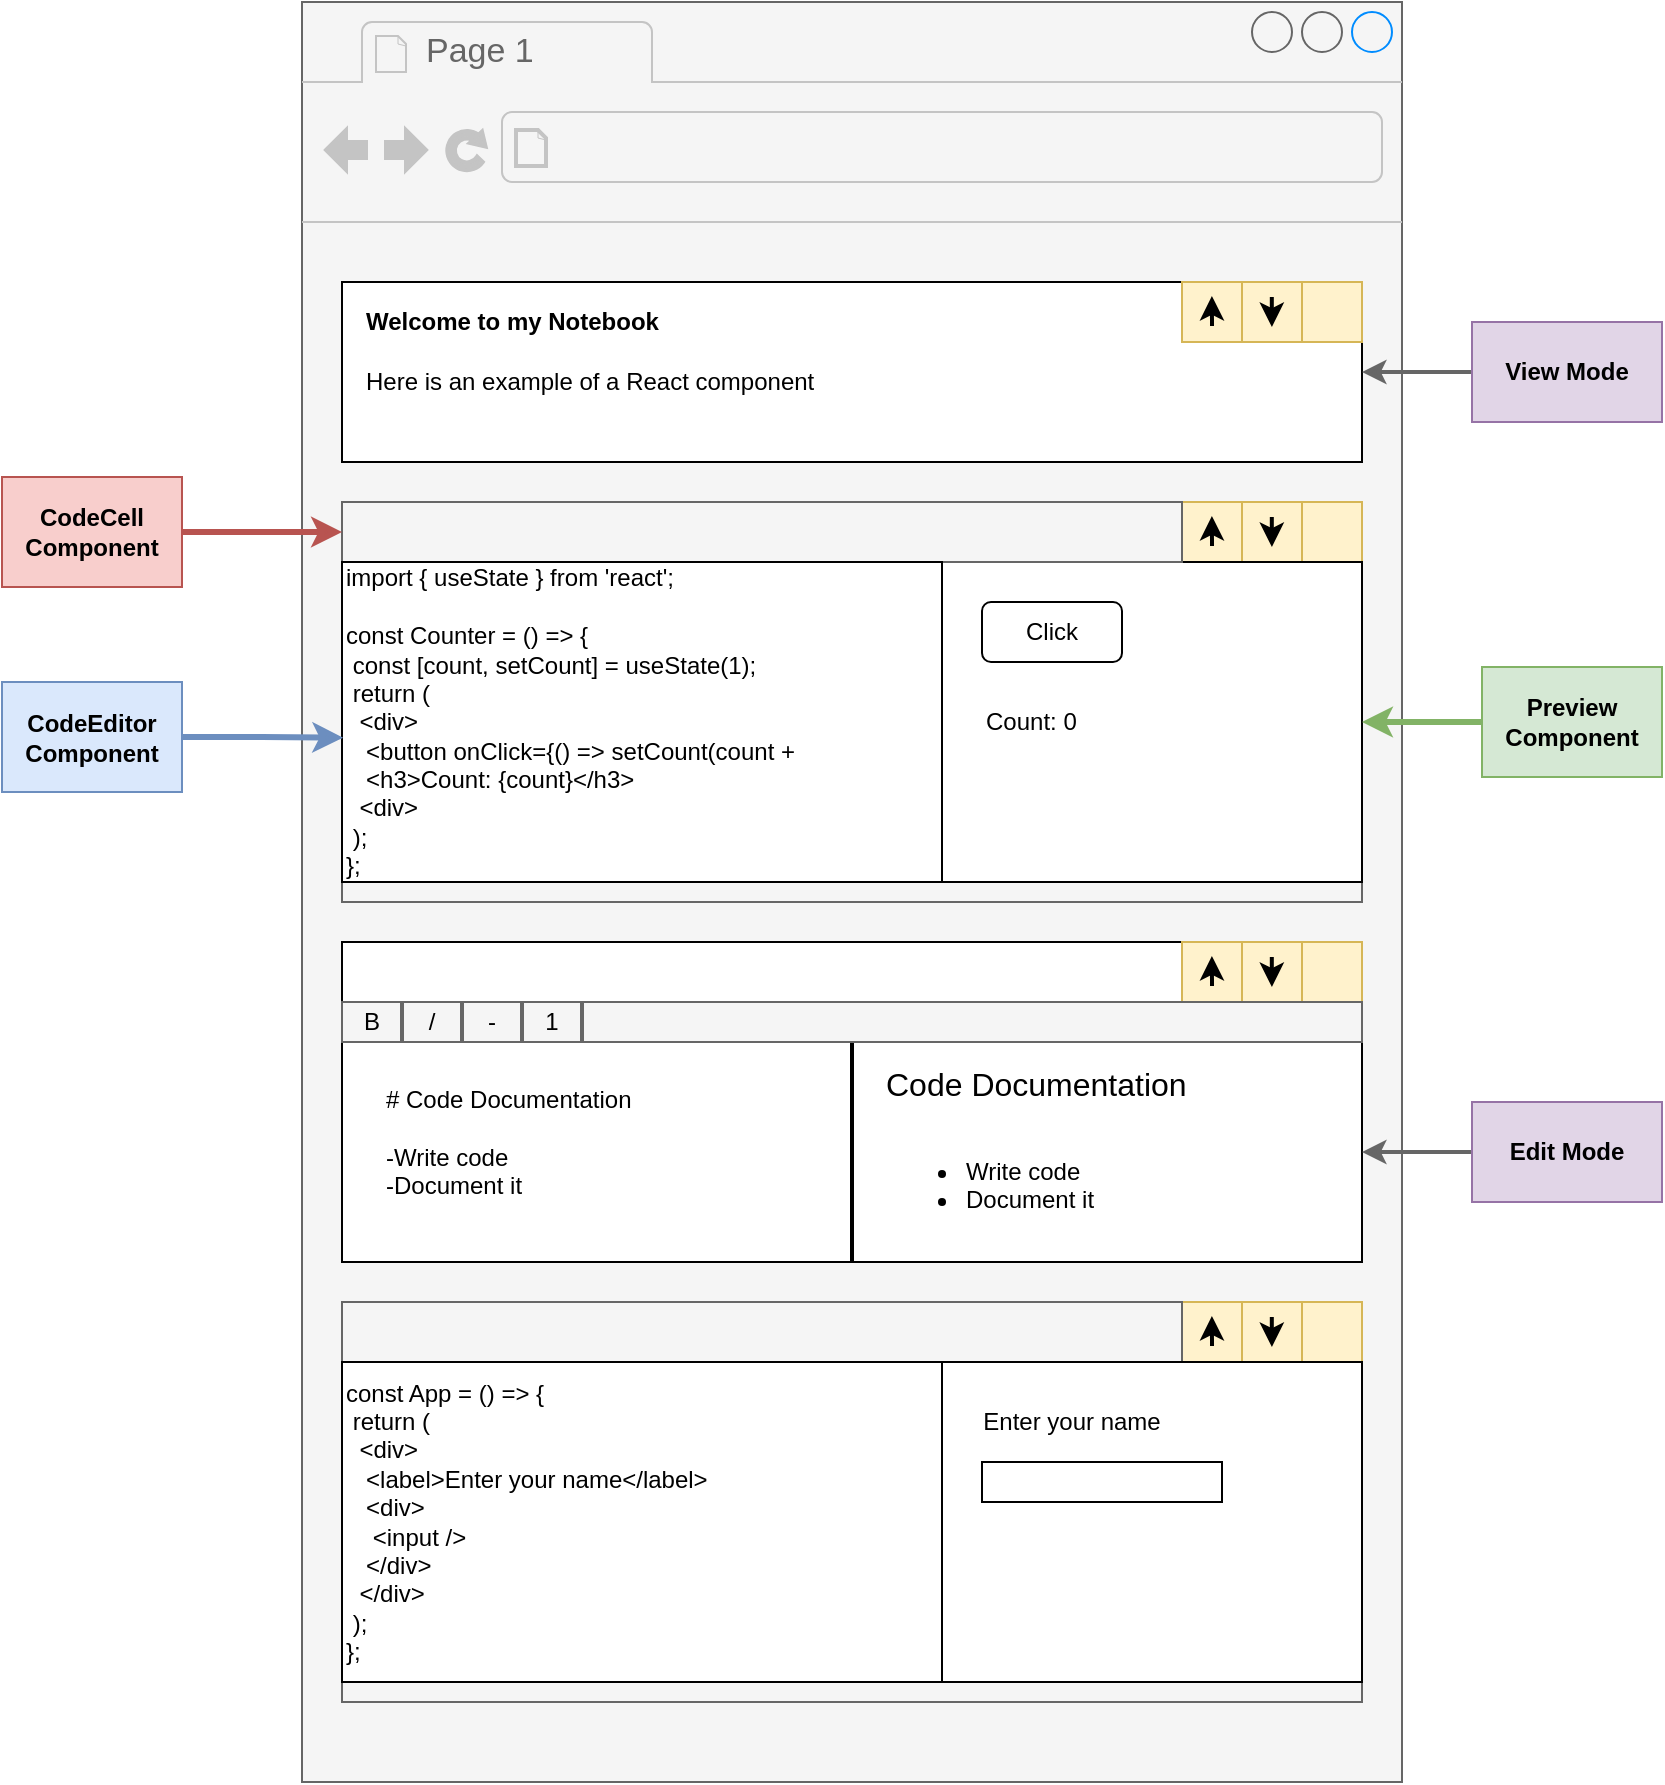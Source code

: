 <mxfile version="14.9.8" type="github" pages="7">
  <diagram id="6Rcdx9zYFWXz0OJYYDwT" name="Mockup">
    <mxGraphModel dx="864" dy="503" grid="1" gridSize="10" guides="1" tooltips="1" connect="1" arrows="1" fold="1" page="1" pageScale="1" pageWidth="1500" pageHeight="1500" math="0" shadow="0">
      <root>
        <mxCell id="CP0yjphzE7fwtSNVHDh_-0" />
        <mxCell id="CP0yjphzE7fwtSNVHDh_-1" parent="CP0yjphzE7fwtSNVHDh_-0" />
        <mxCell id="CP0yjphzE7fwtSNVHDh_-2" value="" style="strokeWidth=1;shadow=0;dashed=0;align=center;html=1;shape=mxgraph.mockup.containers.browserWindow;rSize=0;strokeColor2=#008cff;strokeColor3=#c4c4c4;mainText=,;recursiveResize=0;fontStyle=1;fillColor=#f5f5f5;fontColor=#333333;strokeColor=#666666;fontSize=10;" parent="CP0yjphzE7fwtSNVHDh_-1" vertex="1">
          <mxGeometry x="540" y="270" width="550" height="890" as="geometry" />
        </mxCell>
        <mxCell id="CP0yjphzE7fwtSNVHDh_-3" value="Page 1" style="strokeWidth=1;shadow=0;dashed=0;align=center;html=1;shape=mxgraph.mockup.containers.anchor;fontSize=17;fontColor=#666666;align=left;" parent="CP0yjphzE7fwtSNVHDh_-2" vertex="1">
          <mxGeometry x="60" y="12" width="110" height="26" as="geometry" />
        </mxCell>
        <mxCell id="CP0yjphzE7fwtSNVHDh_-4" value="" style="strokeWidth=1;shadow=0;dashed=0;align=center;html=1;shape=mxgraph.mockup.containers.anchor;rSize=0;fontSize=17;fontColor=#666666;align=left;" parent="CP0yjphzE7fwtSNVHDh_-2" vertex="1">
          <mxGeometry x="130" y="60" width="250" height="26" as="geometry" />
        </mxCell>
        <mxCell id="CP0yjphzE7fwtSNVHDh_-5" value="" style="rounded=0;whiteSpace=wrap;html=1;" parent="CP0yjphzE7fwtSNVHDh_-2" vertex="1">
          <mxGeometry x="20" y="140" width="510" height="90" as="geometry" />
        </mxCell>
        <mxCell id="CP0yjphzE7fwtSNVHDh_-9" value="" style="group;fillColor=#fff2cc;strokeColor=#d6b656;" parent="CP0yjphzE7fwtSNVHDh_-2" vertex="1" connectable="0">
          <mxGeometry x="440" y="140" width="90" height="30" as="geometry" />
        </mxCell>
        <mxCell id="CP0yjphzE7fwtSNVHDh_-15" value="" style="group" parent="CP0yjphzE7fwtSNVHDh_-9" vertex="1" connectable="0">
          <mxGeometry width="90" height="30" as="geometry" />
        </mxCell>
        <mxCell id="CP0yjphzE7fwtSNVHDh_-8" value="" style="rounded=0;whiteSpace=wrap;html=1;fillColor=#fff2cc;strokeColor=#d6b656;" parent="CP0yjphzE7fwtSNVHDh_-15" vertex="1">
          <mxGeometry x="60" width="30" height="30" as="geometry" />
        </mxCell>
        <mxCell id="CP0yjphzE7fwtSNVHDh_-6" value="" style="rounded=0;whiteSpace=wrap;html=1;fillColor=#fff2cc;strokeColor=#d6b656;" parent="CP0yjphzE7fwtSNVHDh_-15" vertex="1">
          <mxGeometry width="30" height="30" as="geometry" />
        </mxCell>
        <mxCell id="CP0yjphzE7fwtSNVHDh_-12" value="" style="endArrow=classic;html=1;strokeWidth=2;" parent="CP0yjphzE7fwtSNVHDh_-15" edge="1">
          <mxGeometry width="50" height="50" relative="1" as="geometry">
            <mxPoint x="15" y="22" as="sourcePoint" />
            <mxPoint x="14.95" y="6.997" as="targetPoint" />
          </mxGeometry>
        </mxCell>
        <mxCell id="CP0yjphzE7fwtSNVHDh_-13" value="" style="endArrow=classic;html=1;strokeWidth=2;" parent="CP0yjphzE7fwtSNVHDh_-15" edge="1">
          <mxGeometry width="50" height="50" relative="1" as="geometry">
            <mxPoint x="44.9" y="7.497" as="sourcePoint" />
            <mxPoint x="44.95" y="22.5" as="targetPoint" />
          </mxGeometry>
        </mxCell>
        <mxCell id="CP0yjphzE7fwtSNVHDh_-14" value="" style="shape=image;html=1;verticalAlign=top;verticalLabelPosition=bottom;labelBackgroundColor=#ffffff;imageAspect=0;aspect=fixed;image=https://cdn4.iconfinder.com/data/icons/ionicons/512/icon-close-128.png" parent="CP0yjphzE7fwtSNVHDh_-15" vertex="1">
          <mxGeometry x="65" y="5" width="20" height="20" as="geometry" />
        </mxCell>
        <mxCell id="CP0yjphzE7fwtSNVHDh_-17" value="" style="rounded=0;whiteSpace=wrap;html=1;" parent="CP0yjphzE7fwtSNVHDh_-2" vertex="1">
          <mxGeometry x="20" y="250" width="510" height="200" as="geometry" />
        </mxCell>
        <mxCell id="CP0yjphzE7fwtSNVHDh_-18" value="" style="group;fillColor=#fff2cc;strokeColor=#d6b656;" parent="CP0yjphzE7fwtSNVHDh_-2" vertex="1" connectable="0">
          <mxGeometry x="440" y="250" width="90" height="30" as="geometry" />
        </mxCell>
        <mxCell id="CP0yjphzE7fwtSNVHDh_-19" value="" style="group" parent="CP0yjphzE7fwtSNVHDh_-18" vertex="1" connectable="0">
          <mxGeometry width="90" height="30" as="geometry" />
        </mxCell>
        <mxCell id="CP0yjphzE7fwtSNVHDh_-20" value="" style="rounded=0;whiteSpace=wrap;html=1;fillColor=#fff2cc;strokeColor=#d6b656;" parent="CP0yjphzE7fwtSNVHDh_-19" vertex="1">
          <mxGeometry x="60" width="30" height="30" as="geometry" />
        </mxCell>
        <mxCell id="CP0yjphzE7fwtSNVHDh_-21" value="" style="rounded=0;whiteSpace=wrap;html=1;fillColor=#fff2cc;strokeColor=#d6b656;" parent="CP0yjphzE7fwtSNVHDh_-19" vertex="1">
          <mxGeometry width="30" height="30" as="geometry" />
        </mxCell>
        <mxCell id="CP0yjphzE7fwtSNVHDh_-22" value="" style="endArrow=classic;html=1;strokeWidth=2;" parent="CP0yjphzE7fwtSNVHDh_-19" edge="1">
          <mxGeometry width="50" height="50" relative="1" as="geometry">
            <mxPoint x="15" y="22" as="sourcePoint" />
            <mxPoint x="14.95" y="6.997" as="targetPoint" />
          </mxGeometry>
        </mxCell>
        <mxCell id="CP0yjphzE7fwtSNVHDh_-23" value="" style="endArrow=classic;html=1;strokeWidth=2;" parent="CP0yjphzE7fwtSNVHDh_-19" edge="1">
          <mxGeometry width="50" height="50" relative="1" as="geometry">
            <mxPoint x="44.9" y="7.497" as="sourcePoint" />
            <mxPoint x="44.95" y="22.5" as="targetPoint" />
          </mxGeometry>
        </mxCell>
        <mxCell id="CP0yjphzE7fwtSNVHDh_-24" value="" style="shape=image;html=1;verticalAlign=top;verticalLabelPosition=bottom;labelBackgroundColor=#ffffff;imageAspect=0;aspect=fixed;image=https://cdn4.iconfinder.com/data/icons/ionicons/512/icon-close-128.png" parent="CP0yjphzE7fwtSNVHDh_-19" vertex="1">
          <mxGeometry x="65" y="5" width="20" height="20" as="geometry" />
        </mxCell>
        <mxCell id="CP0yjphzE7fwtSNVHDh_-25" value="" style="rounded=0;whiteSpace=wrap;html=1;" parent="CP0yjphzE7fwtSNVHDh_-2" vertex="1">
          <mxGeometry x="20" y="470" width="510" height="160" as="geometry" />
        </mxCell>
        <mxCell id="CP0yjphzE7fwtSNVHDh_-26" value="" style="group;fillColor=#fff2cc;strokeColor=#d6b656;" parent="CP0yjphzE7fwtSNVHDh_-2" vertex="1" connectable="0">
          <mxGeometry x="440" y="470" width="90" height="30" as="geometry" />
        </mxCell>
        <mxCell id="CP0yjphzE7fwtSNVHDh_-27" value="" style="group" parent="CP0yjphzE7fwtSNVHDh_-26" vertex="1" connectable="0">
          <mxGeometry width="90" height="30" as="geometry" />
        </mxCell>
        <mxCell id="CP0yjphzE7fwtSNVHDh_-28" value="" style="rounded=0;whiteSpace=wrap;html=1;fillColor=#fff2cc;strokeColor=#d6b656;" parent="CP0yjphzE7fwtSNVHDh_-27" vertex="1">
          <mxGeometry x="60" width="30" height="30" as="geometry" />
        </mxCell>
        <mxCell id="CP0yjphzE7fwtSNVHDh_-29" value="" style="rounded=0;whiteSpace=wrap;html=1;fillColor=#fff2cc;strokeColor=#d6b656;" parent="CP0yjphzE7fwtSNVHDh_-27" vertex="1">
          <mxGeometry width="30" height="30" as="geometry" />
        </mxCell>
        <mxCell id="CP0yjphzE7fwtSNVHDh_-30" value="" style="endArrow=classic;html=1;strokeWidth=2;" parent="CP0yjphzE7fwtSNVHDh_-27" edge="1">
          <mxGeometry width="50" height="50" relative="1" as="geometry">
            <mxPoint x="15" y="22" as="sourcePoint" />
            <mxPoint x="14.95" y="6.997" as="targetPoint" />
          </mxGeometry>
        </mxCell>
        <mxCell id="CP0yjphzE7fwtSNVHDh_-31" value="" style="endArrow=classic;html=1;strokeWidth=2;" parent="CP0yjphzE7fwtSNVHDh_-27" edge="1">
          <mxGeometry width="50" height="50" relative="1" as="geometry">
            <mxPoint x="44.9" y="7.497" as="sourcePoint" />
            <mxPoint x="44.95" y="22.5" as="targetPoint" />
          </mxGeometry>
        </mxCell>
        <mxCell id="CP0yjphzE7fwtSNVHDh_-32" value="" style="shape=image;html=1;verticalAlign=top;verticalLabelPosition=bottom;labelBackgroundColor=#ffffff;imageAspect=0;aspect=fixed;image=https://cdn4.iconfinder.com/data/icons/ionicons/512/icon-close-128.png" parent="CP0yjphzE7fwtSNVHDh_-27" vertex="1">
          <mxGeometry x="65" y="5" width="20" height="20" as="geometry" />
        </mxCell>
        <mxCell id="CP0yjphzE7fwtSNVHDh_-34" value="" style="rounded=0;whiteSpace=wrap;html=1;fillColor=#f5f5f5;strokeColor=#666666;fontColor=#333333;" parent="CP0yjphzE7fwtSNVHDh_-2" vertex="1">
          <mxGeometry x="20" y="440" width="510" height="10" as="geometry" />
        </mxCell>
        <mxCell id="CP0yjphzE7fwtSNVHDh_-36" value="Welcome to my Notebook" style="text;html=1;strokeColor=none;fillColor=none;align=left;verticalAlign=middle;whiteSpace=wrap;rounded=0;fontStyle=1" parent="CP0yjphzE7fwtSNVHDh_-2" vertex="1">
          <mxGeometry x="30" y="150" width="170" height="20" as="geometry" />
        </mxCell>
        <mxCell id="CP0yjphzE7fwtSNVHDh_-37" value="Here is an example of a React component" style="text;html=1;strokeColor=none;fillColor=none;align=left;verticalAlign=middle;whiteSpace=wrap;rounded=0;fontStyle=0" parent="CP0yjphzE7fwtSNVHDh_-2" vertex="1">
          <mxGeometry x="30" y="180" width="390" height="20" as="geometry" />
        </mxCell>
        <mxCell id="CP0yjphzE7fwtSNVHDh_-38" value="" style="rounded=0;whiteSpace=wrap;html=1;" parent="CP0yjphzE7fwtSNVHDh_-2" vertex="1">
          <mxGeometry x="20" y="650" width="510" height="200" as="geometry" />
        </mxCell>
        <mxCell id="CP0yjphzE7fwtSNVHDh_-39" value="" style="group;fillColor=#fff2cc;strokeColor=#d6b656;" parent="CP0yjphzE7fwtSNVHDh_-2" vertex="1" connectable="0">
          <mxGeometry x="440" y="650" width="90" height="30" as="geometry" />
        </mxCell>
        <mxCell id="CP0yjphzE7fwtSNVHDh_-40" value="" style="group" parent="CP0yjphzE7fwtSNVHDh_-39" vertex="1" connectable="0">
          <mxGeometry width="90" height="30" as="geometry" />
        </mxCell>
        <mxCell id="CP0yjphzE7fwtSNVHDh_-41" value="" style="rounded=0;whiteSpace=wrap;html=1;fillColor=#fff2cc;strokeColor=#d6b656;" parent="CP0yjphzE7fwtSNVHDh_-40" vertex="1">
          <mxGeometry x="60" width="30" height="30" as="geometry" />
        </mxCell>
        <mxCell id="CP0yjphzE7fwtSNVHDh_-42" value="" style="rounded=0;whiteSpace=wrap;html=1;fillColor=#fff2cc;strokeColor=#d6b656;" parent="CP0yjphzE7fwtSNVHDh_-40" vertex="1">
          <mxGeometry width="30" height="30" as="geometry" />
        </mxCell>
        <mxCell id="CP0yjphzE7fwtSNVHDh_-43" value="" style="endArrow=classic;html=1;strokeWidth=2;" parent="CP0yjphzE7fwtSNVHDh_-40" edge="1">
          <mxGeometry width="50" height="50" relative="1" as="geometry">
            <mxPoint x="15" y="22" as="sourcePoint" />
            <mxPoint x="14.95" y="6.997" as="targetPoint" />
          </mxGeometry>
        </mxCell>
        <mxCell id="CP0yjphzE7fwtSNVHDh_-44" value="" style="endArrow=classic;html=1;strokeWidth=2;" parent="CP0yjphzE7fwtSNVHDh_-40" edge="1">
          <mxGeometry width="50" height="50" relative="1" as="geometry">
            <mxPoint x="44.9" y="7.497" as="sourcePoint" />
            <mxPoint x="44.95" y="22.5" as="targetPoint" />
          </mxGeometry>
        </mxCell>
        <mxCell id="CP0yjphzE7fwtSNVHDh_-45" value="" style="shape=image;html=1;verticalAlign=top;verticalLabelPosition=bottom;labelBackgroundColor=#ffffff;imageAspect=0;aspect=fixed;image=https://cdn4.iconfinder.com/data/icons/ionicons/512/icon-close-128.png" parent="CP0yjphzE7fwtSNVHDh_-40" vertex="1">
          <mxGeometry x="65" y="5" width="20" height="20" as="geometry" />
        </mxCell>
        <mxCell id="CP0yjphzE7fwtSNVHDh_-46" value="" style="rounded=0;whiteSpace=wrap;html=1;fillColor=#f5f5f5;strokeColor=#666666;fontColor=#333333;" parent="CP0yjphzE7fwtSNVHDh_-2" vertex="1">
          <mxGeometry x="20" y="840" width="510" height="10" as="geometry" />
        </mxCell>
        <mxCell id="CP0yjphzE7fwtSNVHDh_-47" value="" style="rounded=0;whiteSpace=wrap;html=1;fillColor=#f5f5f5;strokeColor=#666666;fontColor=#333333;" parent="CP0yjphzE7fwtSNVHDh_-2" vertex="1">
          <mxGeometry x="20" y="650" width="420" height="30" as="geometry" />
        </mxCell>
        <mxCell id="CP0yjphzE7fwtSNVHDh_-48" value="" style="shape=image;html=1;verticalAlign=top;verticalLabelPosition=bottom;labelBackgroundColor=#ffffff;imageAspect=0;aspect=fixed;image=https://cdn4.iconfinder.com/data/icons/essential-app-1/16/dot-more-menu-hide-128.png" parent="CP0yjphzE7fwtSNVHDh_-2" vertex="1">
          <mxGeometry x="270" y="840" width="10" height="10" as="geometry" />
        </mxCell>
        <mxCell id="CP0yjphzE7fwtSNVHDh_-52" value="" style="rounded=0;whiteSpace=wrap;html=1;align=left;" parent="CP0yjphzE7fwtSNVHDh_-2" vertex="1">
          <mxGeometry x="320" y="280" width="210" height="160" as="geometry" />
        </mxCell>
        <mxCell id="CP0yjphzE7fwtSNVHDh_-53" value="" style="rounded=0;whiteSpace=wrap;html=1;align=left;" parent="CP0yjphzE7fwtSNVHDh_-2" vertex="1">
          <mxGeometry x="320" y="680" width="210" height="160" as="geometry" />
        </mxCell>
        <mxCell id="CP0yjphzE7fwtSNVHDh_-54" value="const App = () =&amp;gt; {&lt;br&gt;&lt;span style=&quot;white-space: pre&quot;&gt;	&lt;/span&gt;return (&lt;br&gt;&lt;span style=&quot;white-space: pre&quot;&gt;	&lt;/span&gt;&lt;span style=&quot;white-space: pre&quot;&gt;	&lt;/span&gt;&amp;lt;div&amp;gt;&lt;br&gt;&lt;span style=&quot;white-space: pre&quot;&gt;	&lt;/span&gt;&lt;span style=&quot;white-space: pre&quot;&gt;	&lt;/span&gt;&lt;span style=&quot;white-space: pre&quot;&gt;	&lt;/span&gt;&amp;lt;label&amp;gt;Enter your name&amp;lt;/label&amp;gt;&lt;br&gt;&lt;span style=&quot;white-space: pre&quot;&gt;	&lt;/span&gt;&lt;span style=&quot;white-space: pre&quot;&gt;	&lt;/span&gt;&lt;span style=&quot;white-space: pre&quot;&gt;	&lt;/span&gt;&amp;lt;div&amp;gt;&lt;br&gt;&lt;span style=&quot;white-space: pre&quot;&gt;	&lt;/span&gt;&lt;span style=&quot;white-space: pre&quot;&gt;	&lt;/span&gt;&lt;span style=&quot;white-space: pre&quot;&gt;	&lt;/span&gt;&lt;span style=&quot;white-space: pre&quot;&gt;	&lt;/span&gt;&amp;lt;input /&amp;gt;&lt;br&gt;&lt;span style=&quot;white-space: pre&quot;&gt;	&lt;/span&gt;&lt;span style=&quot;white-space: pre&quot;&gt;	&lt;/span&gt;&lt;span style=&quot;white-space: pre&quot;&gt;	&lt;/span&gt;&amp;lt;/div&amp;gt;&lt;br&gt;&lt;span style=&quot;white-space: pre&quot;&gt;	&lt;/span&gt;&lt;span style=&quot;white-space: pre&quot;&gt;	&lt;/span&gt;&amp;lt;/div&amp;gt;&lt;br&gt;&lt;span style=&quot;white-space: pre&quot;&gt;	&lt;/span&gt;);&lt;br&gt;};" style="rounded=0;whiteSpace=wrap;html=1;align=left;" parent="CP0yjphzE7fwtSNVHDh_-2" vertex="1">
          <mxGeometry x="20" y="680" width="300" height="160" as="geometry" />
        </mxCell>
        <mxCell id="CP0yjphzE7fwtSNVHDh_-55" value="Click" style="rounded=1;whiteSpace=wrap;html=1;align=center;" parent="CP0yjphzE7fwtSNVHDh_-2" vertex="1">
          <mxGeometry x="340" y="300" width="70" height="30" as="geometry" />
        </mxCell>
        <mxCell id="CP0yjphzE7fwtSNVHDh_-56" value="Count: 0" style="text;html=1;strokeColor=none;fillColor=none;align=left;verticalAlign=middle;whiteSpace=wrap;rounded=0;" parent="CP0yjphzE7fwtSNVHDh_-2" vertex="1">
          <mxGeometry x="340" y="350" width="80" height="20" as="geometry" />
        </mxCell>
        <mxCell id="jGx_uu52rHeryz3fzdoo-0" value="" style="endArrow=none;html=1;fontSize=16;strokeWidth=2;exitX=0.5;exitY=1;exitDx=0;exitDy=0;entryX=0.5;entryY=1;entryDx=0;entryDy=0;" edge="1" parent="CP0yjphzE7fwtSNVHDh_-2" source="CP0yjphzE7fwtSNVHDh_-25" target="jGx_uu52rHeryz3fzdoo-1">
          <mxGeometry width="50" height="50" relative="1" as="geometry">
            <mxPoint x="230" y="520" as="sourcePoint" />
            <mxPoint x="280" y="470" as="targetPoint" />
          </mxGeometry>
        </mxCell>
        <mxCell id="jGx_uu52rHeryz3fzdoo-1" value="" style="rounded=0;whiteSpace=wrap;html=1;fontSize=16;strokeWidth=1;fillColor=#f5f5f5;align=center;strokeColor=#666666;fontColor=#333333;" vertex="1" parent="CP0yjphzE7fwtSNVHDh_-2">
          <mxGeometry x="20" y="500" width="510" height="20" as="geometry" />
        </mxCell>
        <mxCell id="jGx_uu52rHeryz3fzdoo-51" value="# Code Documentation&lt;br&gt;&lt;br&gt;-Write code&lt;br&gt;-Document it" style="text;html=1;strokeColor=none;fillColor=none;align=left;verticalAlign=middle;whiteSpace=wrap;rounded=0;fontStyle=0" vertex="1" parent="CP0yjphzE7fwtSNVHDh_-2">
          <mxGeometry x="40" y="540" width="205" height="60" as="geometry" />
        </mxCell>
        <mxCell id="jGx_uu52rHeryz3fzdoo-52" value="&lt;font style=&quot;font-size: 16px&quot;&gt;Code Documentation&lt;/font&gt;&lt;br&gt;&lt;br&gt;&lt;ul&gt;&lt;li&gt;Write code&lt;/li&gt;&lt;li&gt;Document it&lt;/li&gt;&lt;/ul&gt;" style="text;html=1;strokeColor=none;fillColor=none;align=left;verticalAlign=middle;whiteSpace=wrap;rounded=0;fontStyle=0" vertex="1" parent="CP0yjphzE7fwtSNVHDh_-2">
          <mxGeometry x="290" y="530" width="205" height="90" as="geometry" />
        </mxCell>
        <mxCell id="jGx_uu52rHeryz3fzdoo-54" value="" style="endArrow=none;html=1;fontSize=16;strokeWidth=2;" edge="1" parent="CP0yjphzE7fwtSNVHDh_-2">
          <mxGeometry width="50" height="50" relative="1" as="geometry">
            <mxPoint x="80" y="520" as="sourcePoint" />
            <mxPoint x="80" y="500" as="targetPoint" />
          </mxGeometry>
        </mxCell>
        <mxCell id="jGx_uu52rHeryz3fzdoo-58" value="B" style="text;html=1;strokeColor=none;fillColor=none;align=center;verticalAlign=middle;whiteSpace=wrap;rounded=0;fontSize=12;" vertex="1" parent="CP0yjphzE7fwtSNVHDh_-2">
          <mxGeometry x="25" y="500" width="20" height="20" as="geometry" />
        </mxCell>
        <mxCell id="jGx_uu52rHeryz3fzdoo-59" value="/" style="text;html=1;strokeColor=none;fillColor=none;align=center;verticalAlign=middle;whiteSpace=wrap;rounded=0;fontSize=12;" vertex="1" parent="CP0yjphzE7fwtSNVHDh_-2">
          <mxGeometry x="55" y="500" width="20" height="20" as="geometry" />
        </mxCell>
        <mxCell id="jGx_uu52rHeryz3fzdoo-60" value="-" style="text;html=1;strokeColor=none;fillColor=none;align=center;verticalAlign=middle;whiteSpace=wrap;rounded=0;fontSize=12;" vertex="1" parent="CP0yjphzE7fwtSNVHDh_-2">
          <mxGeometry x="85" y="500" width="20" height="20" as="geometry" />
        </mxCell>
        <mxCell id="jGx_uu52rHeryz3fzdoo-61" value="1" style="text;html=1;strokeColor=none;fillColor=none;align=center;verticalAlign=middle;whiteSpace=wrap;rounded=0;fontSize=12;" vertex="1" parent="CP0yjphzE7fwtSNVHDh_-2">
          <mxGeometry x="115" y="500" width="20" height="20" as="geometry" />
        </mxCell>
        <mxCell id="CP0yjphzE7fwtSNVHDh_-33" value="" style="rounded=0;whiteSpace=wrap;html=1;fillColor=#f5f5f5;strokeColor=#666666;fontColor=#333333;" parent="CP0yjphzE7fwtSNVHDh_-1" vertex="1">
          <mxGeometry x="560" y="520" width="420" height="30" as="geometry" />
        </mxCell>
        <mxCell id="CP0yjphzE7fwtSNVHDh_-35" value="" style="shape=image;html=1;verticalAlign=top;verticalLabelPosition=bottom;labelBackgroundColor=#ffffff;imageAspect=0;aspect=fixed;image=https://cdn4.iconfinder.com/data/icons/essential-app-1/16/dot-more-menu-hide-128.png" parent="CP0yjphzE7fwtSNVHDh_-1" vertex="1">
          <mxGeometry x="810" y="710" width="10" height="10" as="geometry" />
        </mxCell>
        <mxCell id="CP0yjphzE7fwtSNVHDh_-50" value="import { useState } from &#39;react&#39;;&lt;br&gt;&lt;br&gt;const Counter = () =&amp;gt; {&lt;br&gt;&lt;span style=&quot;white-space: pre&quot;&gt;	&lt;/span&gt;const [count, setCount] = useState(1);&lt;br&gt;&lt;span style=&quot;white-space: pre&quot;&gt;	&lt;/span&gt;return (&lt;br&gt;&lt;span style=&quot;white-space: pre&quot;&gt;	&lt;/span&gt;&lt;span style=&quot;white-space: pre&quot;&gt;	&lt;/span&gt;&amp;lt;div&amp;gt;&lt;br&gt;&lt;span style=&quot;white-space: pre&quot;&gt;	&lt;/span&gt;&lt;span style=&quot;white-space: pre&quot;&gt;	&lt;/span&gt;&lt;span style=&quot;white-space: pre&quot;&gt;	&lt;/span&gt;&amp;lt;button onClick={() =&amp;gt; setCount(count +&lt;br&gt;&lt;span style=&quot;white-space: pre&quot;&gt;	&lt;/span&gt;&lt;span style=&quot;white-space: pre&quot;&gt;	&lt;/span&gt;&lt;span style=&quot;white-space: pre&quot;&gt;	&lt;/span&gt;&amp;lt;h3&amp;gt;Count: {count}&amp;lt;/h3&amp;gt;&lt;br&gt;&lt;span style=&quot;white-space: pre&quot;&gt;	&lt;/span&gt;&lt;span style=&quot;white-space: pre&quot;&gt;	&lt;/span&gt;&amp;lt;div&amp;gt;&lt;br&gt;&lt;span style=&quot;white-space: pre&quot;&gt;	&lt;/span&gt;);&lt;br&gt;};" style="rounded=0;whiteSpace=wrap;html=1;align=left;" parent="CP0yjphzE7fwtSNVHDh_-1" vertex="1">
          <mxGeometry x="560" y="550" width="300" height="160" as="geometry" />
        </mxCell>
        <mxCell id="CP0yjphzE7fwtSNVHDh_-63" style="edgeStyle=orthogonalEdgeStyle;rounded=0;orthogonalLoop=1;jettySize=auto;html=1;entryX=0;entryY=0.5;entryDx=0;entryDy=0;strokeWidth=3;fillColor=#f8cecc;strokeColor=#b85450;" parent="CP0yjphzE7fwtSNVHDh_-1" source="CP0yjphzE7fwtSNVHDh_-60" target="CP0yjphzE7fwtSNVHDh_-33" edge="1">
          <mxGeometry relative="1" as="geometry" />
        </mxCell>
        <mxCell id="CP0yjphzE7fwtSNVHDh_-60" value="CodeCell Component" style="rounded=0;whiteSpace=wrap;html=1;align=center;fillColor=#f8cecc;strokeColor=#b85450;fontStyle=1" parent="CP0yjphzE7fwtSNVHDh_-1" vertex="1">
          <mxGeometry x="390" y="507.5" width="90" height="55" as="geometry" />
        </mxCell>
        <mxCell id="CP0yjphzE7fwtSNVHDh_-64" style="edgeStyle=orthogonalEdgeStyle;rounded=0;orthogonalLoop=1;jettySize=auto;html=1;entryX=0.002;entryY=0.549;entryDx=0;entryDy=0;entryPerimeter=0;strokeWidth=3;fillColor=#dae8fc;strokeColor=#6c8ebf;" parent="CP0yjphzE7fwtSNVHDh_-1" source="CP0yjphzE7fwtSNVHDh_-61" target="CP0yjphzE7fwtSNVHDh_-50" edge="1">
          <mxGeometry relative="1" as="geometry" />
        </mxCell>
        <mxCell id="CP0yjphzE7fwtSNVHDh_-61" value="CodeEditor Component" style="rounded=0;whiteSpace=wrap;html=1;align=center;fillColor=#dae8fc;strokeColor=#6c8ebf;fontStyle=1" parent="CP0yjphzE7fwtSNVHDh_-1" vertex="1">
          <mxGeometry x="390" y="610" width="90" height="55" as="geometry" />
        </mxCell>
        <mxCell id="CP0yjphzE7fwtSNVHDh_-66" style="edgeStyle=orthogonalEdgeStyle;rounded=0;orthogonalLoop=1;jettySize=auto;html=1;entryX=1;entryY=0.5;entryDx=0;entryDy=0;strokeWidth=3;fillColor=#d5e8d4;strokeColor=#82b366;" parent="CP0yjphzE7fwtSNVHDh_-1" source="CP0yjphzE7fwtSNVHDh_-62" target="CP0yjphzE7fwtSNVHDh_-52" edge="1">
          <mxGeometry relative="1" as="geometry" />
        </mxCell>
        <mxCell id="CP0yjphzE7fwtSNVHDh_-62" value="Preview Component" style="rounded=0;whiteSpace=wrap;html=1;align=center;fillColor=#d5e8d4;strokeColor=#82b366;fontStyle=1" parent="CP0yjphzE7fwtSNVHDh_-1" vertex="1">
          <mxGeometry x="1130" y="602.5" width="90" height="55" as="geometry" />
        </mxCell>
        <mxCell id="CP0yjphzE7fwtSNVHDh_-67" value="Enter your name" style="text;html=1;strokeColor=none;fillColor=none;align=center;verticalAlign=middle;whiteSpace=wrap;rounded=0;" parent="CP0yjphzE7fwtSNVHDh_-1" vertex="1">
          <mxGeometry x="870" y="970" width="110" height="20" as="geometry" />
        </mxCell>
        <mxCell id="CP0yjphzE7fwtSNVHDh_-68" value="" style="rounded=0;whiteSpace=wrap;html=1;align=center;" parent="CP0yjphzE7fwtSNVHDh_-1" vertex="1">
          <mxGeometry x="880" y="1000" width="120" height="20" as="geometry" />
        </mxCell>
        <mxCell id="jGx_uu52rHeryz3fzdoo-53" value="" style="endArrow=none;html=1;fontSize=16;strokeWidth=2;strokeColor=#666;" edge="1" parent="CP0yjphzE7fwtSNVHDh_-1">
          <mxGeometry width="50" height="50" relative="1" as="geometry">
            <mxPoint x="590" y="790" as="sourcePoint" />
            <mxPoint x="590" y="770" as="targetPoint" />
          </mxGeometry>
        </mxCell>
        <mxCell id="jGx_uu52rHeryz3fzdoo-55" value="" style="endArrow=none;html=1;fontSize=16;strokeWidth=2;strokeColor=#666;" edge="1" parent="CP0yjphzE7fwtSNVHDh_-1">
          <mxGeometry width="50" height="50" relative="1" as="geometry">
            <mxPoint x="650" y="790" as="sourcePoint" />
            <mxPoint x="650" y="770" as="targetPoint" />
          </mxGeometry>
        </mxCell>
        <mxCell id="jGx_uu52rHeryz3fzdoo-56" value="" style="endArrow=none;html=1;fontSize=16;strokeWidth=2;strokeColor=#666;" edge="1" parent="CP0yjphzE7fwtSNVHDh_-1">
          <mxGeometry width="50" height="50" relative="1" as="geometry">
            <mxPoint x="680" y="790" as="sourcePoint" />
            <mxPoint x="680" y="770" as="targetPoint" />
          </mxGeometry>
        </mxCell>
        <mxCell id="jGx_uu52rHeryz3fzdoo-57" value="" style="endArrow=none;html=1;fontSize=16;strokeWidth=2;strokeColor=#666;" edge="1" parent="CP0yjphzE7fwtSNVHDh_-1">
          <mxGeometry width="50" height="50" relative="1" as="geometry">
            <mxPoint x="620" y="790" as="sourcePoint" />
            <mxPoint x="620" y="770" as="targetPoint" />
          </mxGeometry>
        </mxCell>
        <mxCell id="jGx_uu52rHeryz3fzdoo-63" style="edgeStyle=orthogonalEdgeStyle;rounded=0;orthogonalLoop=1;jettySize=auto;html=1;entryX=1;entryY=0.5;entryDx=0;entryDy=0;fontSize=12;strokeColor=#666;strokeWidth=2;" edge="1" parent="CP0yjphzE7fwtSNVHDh_-1" source="jGx_uu52rHeryz3fzdoo-62" target="CP0yjphzE7fwtSNVHDh_-5">
          <mxGeometry relative="1" as="geometry" />
        </mxCell>
        <mxCell id="jGx_uu52rHeryz3fzdoo-62" value="&lt;b&gt;View Mode&lt;/b&gt;" style="rounded=0;whiteSpace=wrap;html=1;fontSize=12;strokeColor=#9673a6;strokeWidth=1;fillColor=#e1d5e7;align=center;" vertex="1" parent="CP0yjphzE7fwtSNVHDh_-1">
          <mxGeometry x="1125" y="430" width="95" height="50" as="geometry" />
        </mxCell>
        <mxCell id="jGx_uu52rHeryz3fzdoo-64" style="edgeStyle=orthogonalEdgeStyle;rounded=0;orthogonalLoop=1;jettySize=auto;html=1;entryX=1;entryY=0.5;entryDx=0;entryDy=0;fontSize=12;strokeColor=#666;strokeWidth=2;" edge="1" parent="CP0yjphzE7fwtSNVHDh_-1" source="jGx_uu52rHeryz3fzdoo-65">
          <mxGeometry relative="1" as="geometry">
            <mxPoint x="1070.0" y="845" as="targetPoint" />
          </mxGeometry>
        </mxCell>
        <mxCell id="jGx_uu52rHeryz3fzdoo-65" value="&lt;b&gt;Edit Mode&lt;/b&gt;" style="rounded=0;whiteSpace=wrap;html=1;fontSize=12;strokeColor=#9673a6;strokeWidth=1;fillColor=#e1d5e7;align=center;" vertex="1" parent="CP0yjphzE7fwtSNVHDh_-1">
          <mxGeometry x="1125" y="820" width="95" height="50" as="geometry" />
        </mxCell>
      </root>
    </mxGraphModel>
  </diagram>
  <diagram id="azpn-qpVGMMVkhmDF1WK" name="Challenges">
    <mxGraphModel dx="715" dy="417" grid="1" gridSize="10" guides="1" tooltips="1" connect="1" arrows="1" fold="1" page="1" pageScale="1" pageWidth="850" pageHeight="1100" math="0" shadow="0">
      <root>
        <mxCell id="0" />
        <mxCell id="1" parent="0" />
        <mxCell id="xtcRVrNBoYHuHILQOcOX-1" value="&lt;b style=&quot;font-size: 30px;&quot;&gt;CHALLENGES&lt;/b&gt;" style="text;html=1;strokeColor=none;fillColor=none;align=center;verticalAlign=middle;whiteSpace=wrap;rounded=0;fontSize=30;" vertex="1" parent="1">
          <mxGeometry x="317" y="140" width="217" height="80" as="geometry" />
        </mxCell>
        <mxCell id="xtcRVrNBoYHuHILQOcOX-2" value="&lt;font style=&quot;font-size: 16px&quot;&gt;Code will be provided to Preview as a &lt;i&gt;&lt;b&gt;string.&lt;/b&gt;&lt;/i&gt; We have to execute it safely.&lt;/font&gt;" style="rounded=0;whiteSpace=wrap;html=1;fontSize=16;align=center;" vertex="1" parent="1">
          <mxGeometry x="135" y="230" width="580" height="60" as="geometry" />
        </mxCell>
        <mxCell id="xtcRVrNBoYHuHILQOcOX-3" value="This code might have advanced JS syntax in it (like JSX) that your browser doesn&#39;t know how to execute." style="rounded=0;whiteSpace=wrap;html=1;fontSize=16;align=center;" vertex="1" parent="1">
          <mxGeometry x="134.5" y="310" width="580" height="60" as="geometry" />
        </mxCell>
        <mxCell id="xtcRVrNBoYHuHILQOcOX-4" value="The code might have import statements for other JS files or CSS. We have to deal with those import statements &lt;b&gt;&lt;i&gt;before&lt;/i&gt;&lt;/b&gt; executing the code." style="rounded=0;whiteSpace=wrap;html=1;fontSize=16;align=center;" vertex="1" parent="1">
          <mxGeometry x="135" y="390" width="580" height="60" as="geometry" />
        </mxCell>
      </root>
    </mxGraphModel>
  </diagram>
  <diagram id="G7UtZYZEawbdLZfH98UV" name="Challenge #2">
    <mxGraphModel dx="1037" dy="604" grid="1" gridSize="10" guides="1" tooltips="1" connect="1" arrows="1" fold="1" page="1" pageScale="1" pageWidth="850" pageHeight="1100" math="0" shadow="0">
      <root>
        <mxCell id="6Wg-wV66OFZSOalKFGKc-0" />
        <mxCell id="6Wg-wV66OFZSOalKFGKc-1" parent="6Wg-wV66OFZSOalKFGKc-0" />
        <mxCell id="BGtWX-x1zA_87c5vgKgy-0" value="This code might have advanced JS syntax in it (like JSX) that your browser doesn&#39;t know how to execute." style="rounded=0;whiteSpace=wrap;html=1;fontSize=16;align=center;" vertex="1" parent="6Wg-wV66OFZSOalKFGKc-1">
          <mxGeometry x="135" y="50" width="580" height="60" as="geometry" />
        </mxCell>
        <mxCell id="BGtWX-x1zA_87c5vgKgy-1" value="Use a transpiler! - Babel" style="rounded=1;whiteSpace=wrap;html=1;fontSize=16;align=center;fillColor=#d5e8d4;strokeColor=#82b366;" vertex="1" parent="6Wg-wV66OFZSOalKFGKc-1">
          <mxGeometry x="320" y="130" width="210" height="50" as="geometry" />
        </mxCell>
        <mxCell id="BGtWX-x1zA_87c5vgKgy-6" style="edgeStyle=orthogonalEdgeStyle;rounded=0;orthogonalLoop=1;jettySize=auto;html=1;entryX=0.5;entryY=0;entryDx=0;entryDy=0;fontSize=16;strokeWidth=3;" edge="1" parent="6Wg-wV66OFZSOalKFGKc-1" source="BGtWX-x1zA_87c5vgKgy-2" target="BGtWX-x1zA_87c5vgKgy-3">
          <mxGeometry relative="1" as="geometry" />
        </mxCell>
        <mxCell id="BGtWX-x1zA_87c5vgKgy-2" value="const App = () =&amp;gt; &amp;lt;div&amp;gt;Text&amp;lt;/div&amp;gt;;" style="rounded=0;whiteSpace=wrap;html=1;fontSize=16;align=left;" vertex="1" parent="6Wg-wV66OFZSOalKFGKc-1">
          <mxGeometry x="173" y="260" width="385" height="90" as="geometry" />
        </mxCell>
        <mxCell id="BGtWX-x1zA_87c5vgKgy-7" style="edgeStyle=orthogonalEdgeStyle;rounded=0;orthogonalLoop=1;jettySize=auto;html=1;entryX=0.5;entryY=0;entryDx=0;entryDy=0;fontSize=16;strokeWidth=3;" edge="1" parent="6Wg-wV66OFZSOalKFGKc-1" source="BGtWX-x1zA_87c5vgKgy-3" target="BGtWX-x1zA_87c5vgKgy-5">
          <mxGeometry relative="1" as="geometry" />
        </mxCell>
        <mxCell id="BGtWX-x1zA_87c5vgKgy-3" value="&lt;b&gt;&lt;font style=&quot;font-size: 25px&quot;&gt;Transpiler&lt;/font&gt;&lt;/b&gt;&lt;br&gt;Babel" style="rounded=1;whiteSpace=wrap;html=1;fontSize=16;align=center;fillColor=#e1d5e7;strokeColor=#9673a6;" vertex="1" parent="6Wg-wV66OFZSOalKFGKc-1">
          <mxGeometry x="290.5" y="380" width="150" height="70" as="geometry" />
        </mxCell>
        <mxCell id="BGtWX-x1zA_87c5vgKgy-5" value="var App = function App() {&lt;br style=&quot;font-size: 13px;&quot;&gt;&lt;span style=&quot;white-space: pre; font-size: 13px;&quot;&gt;	&lt;/span&gt;return /*#__PURE__*/React.createElement(&quot;div&quot;, null, &#39;Text&#39;);&lt;br style=&quot;font-size: 13px;&quot;&gt;};" style="rounded=0;whiteSpace=wrap;html=1;fontSize=13;align=left;" vertex="1" parent="6Wg-wV66OFZSOalKFGKc-1">
          <mxGeometry x="173" y="500" width="385" height="90" as="geometry" />
        </mxCell>
        <mxCell id="BGtWX-x1zA_87c5vgKgy-8" value="Can&#39;t execute in the user&#39;s browser" style="text;html=1;strokeColor=none;fillColor=none;align=left;verticalAlign=middle;whiteSpace=wrap;rounded=0;fontSize=13;" vertex="1" parent="6Wg-wV66OFZSOalKFGKc-1">
          <mxGeometry x="568" y="295" width="110" height="20" as="geometry" />
        </mxCell>
        <mxCell id="BGtWX-x1zA_87c5vgKgy-9" value="Safe to execute" style="text;html=1;strokeColor=none;fillColor=none;align=left;verticalAlign=middle;whiteSpace=wrap;rounded=0;fontSize=13;" vertex="1" parent="6Wg-wV66OFZSOalKFGKc-1">
          <mxGeometry x="568" y="535" width="110" height="20" as="geometry" />
        </mxCell>
      </root>
    </mxGraphModel>
  </diagram>
  <diagram id="1N5mYf2pdPvssqQBKfhF" name="Challenge #3">
    <mxGraphModel dx="1037" dy="604" grid="1" gridSize="10" guides="1" tooltips="1" connect="1" arrows="1" fold="1" page="1" pageScale="1" pageWidth="850" pageHeight="1100" math="0" shadow="0">
      <root>
        <mxCell id="OfEYNe6r2ABou83_xBOU-0" />
        <mxCell id="OfEYNe6r2ABou83_xBOU-1" parent="OfEYNe6r2ABou83_xBOU-0" />
        <mxCell id="EexN2pCxqHtDexPsVdxR-0" value="The code might have import statements for other JS files or CSS. We have to deal with those import statements &lt;b&gt;&lt;i&gt;before&lt;/i&gt;&lt;/b&gt; executing the code." style="rounded=0;whiteSpace=wrap;html=1;fontSize=16;align=center;" vertex="1" parent="OfEYNe6r2ABou83_xBOU-1">
          <mxGeometry x="135" y="60" width="580" height="60" as="geometry" />
        </mxCell>
        <mxCell id="ngbtnCRH7McMhJkVLfJj-0" value="&lt;b&gt;NOTE&lt;/b&gt;&lt;br&gt;Babel transpiles code so that ES module import/export statements get converted to Common JS module require/module.exports statements" style="rounded=1;whiteSpace=wrap;html=1;fontSize=13;align=center;fillColor=#f8cecc;strokeColor=#b85450;" vertex="1" parent="OfEYNe6r2ABou83_xBOU-1">
          <mxGeometry x="190" y="340" width="440" height="70" as="geometry" />
        </mxCell>
        <mxCell id="auI0cv-obrlU8QH8MIiM-5" style="edgeStyle=orthogonalEdgeStyle;rounded=0;orthogonalLoop=1;jettySize=auto;html=1;entryX=0.5;entryY=0;entryDx=0;entryDy=0;fontSize=13;strokeWidth=3;" edge="1" parent="OfEYNe6r2ABou83_xBOU-1" source="auI0cv-obrlU8QH8MIiM-0" target="auI0cv-obrlU8QH8MIiM-4">
          <mxGeometry relative="1" as="geometry" />
        </mxCell>
        <mxCell id="auI0cv-obrlU8QH8MIiM-6" style="edgeStyle=orthogonalEdgeStyle;rounded=0;orthogonalLoop=1;jettySize=auto;html=1;entryX=0.5;entryY=0;entryDx=0;entryDy=0;fontSize=13;strokeWidth=3;" edge="1" parent="OfEYNe6r2ABou83_xBOU-1" source="auI0cv-obrlU8QH8MIiM-0" target="auI0cv-obrlU8QH8MIiM-3">
          <mxGeometry relative="1" as="geometry" />
        </mxCell>
        <mxCell id="auI0cv-obrlU8QH8MIiM-0" value="Use a bundler! - Webpack/esbuild" style="rounded=1;whiteSpace=wrap;html=1;fontSize=16;align=center;fillColor=#d5e8d4;strokeColor=#82b366;" vertex="1" parent="OfEYNe6r2ABou83_xBOU-1">
          <mxGeometry x="280" y="150" width="270" height="50" as="geometry" />
        </mxCell>
        <mxCell id="auI0cv-obrlU8QH8MIiM-3" value="&lt;span&gt;Responsible for making sure that the different values declared in one module are actually communicated over to another module&lt;/span&gt;" style="rounded=0;whiteSpace=wrap;html=1;fontSize=13;align=center;" vertex="1" parent="OfEYNe6r2ABou83_xBOU-1">
          <mxGeometry x="440" y="246" width="280" height="70" as="geometry" />
        </mxCell>
        <mxCell id="auI0cv-obrlU8QH8MIiM-4" value="Take multiple different modules and combine them all together, and somehow link them into one single file" style="rounded=0;whiteSpace=wrap;html=1;fontSize=13;align=center;" vertex="1" parent="OfEYNe6r2ABou83_xBOU-1">
          <mxGeometry x="130" y="246" width="280" height="70" as="geometry" />
        </mxCell>
        <mxCell id="tu3eLE3CppyuVcygNE6I-0" value="Bundler" style="rounded=0;whiteSpace=wrap;html=1;fontSize=17;align=center;fillColor=#dae8fc;strokeColor=#6c8ebf;fontStyle=1" vertex="1" parent="OfEYNe6r2ABou83_xBOU-1">
          <mxGeometry x="125" y="470" width="285" height="50" as="geometry" />
        </mxCell>
        <mxCell id="tu3eLE3CppyuVcygNE6I-1" value="Modify bundler behavior slightly" style="rounded=0;whiteSpace=wrap;html=1;fontSize=17;align=center;fillColor=#dae8fc;strokeColor=#6c8ebf;fontStyle=1" vertex="1" parent="OfEYNe6r2ABou83_xBOU-1">
          <mxGeometry x="440" y="470" width="285" height="50" as="geometry" />
        </mxCell>
        <mxCell id="tu3eLE3CppyuVcygNE6I-2" value="Read the contents of the entry file (index.js)" style="rounded=0;whiteSpace=wrap;html=1;fontSize=14;align=center;" vertex="1" parent="OfEYNe6r2ABou83_xBOU-1">
          <mxGeometry x="125" y="530" width="285" height="50" as="geometry" />
        </mxCell>
        <mxCell id="tu3eLE3CppyuVcygNE6I-3" value="&lt;b&gt;Automatically&lt;/b&gt;&amp;nbsp;find all different require/import/export statements" style="rounded=0;whiteSpace=wrap;html=1;fontSize=14;align=center;" vertex="1" parent="OfEYNe6r2ABou83_xBOU-1">
          <mxGeometry x="125" y="590" width="285" height="50" as="geometry" />
        </mxCell>
        <mxCell id="tu3eLE3CppyuVcygNE6I-7" value="" style="edgeStyle=orthogonalEdgeStyle;rounded=0;orthogonalLoop=1;jettySize=auto;html=1;fontSize=14;strokeWidth=2;" edge="1" parent="OfEYNe6r2ABou83_xBOU-1" source="tu3eLE3CppyuVcygNE6I-4" target="tu3eLE3CppyuVcygNE6I-6">
          <mxGeometry relative="1" as="geometry" />
        </mxCell>
        <mxCell id="tu3eLE3CppyuVcygNE6I-4" value="&lt;b&gt;Automatically&lt;/b&gt;&amp;nbsp;find all modules on the hard drive" style="rounded=0;whiteSpace=wrap;html=1;fontSize=14;align=center;" vertex="1" parent="OfEYNe6r2ABou83_xBOU-1">
          <mxGeometry x="125" y="650" width="285" height="50" as="geometry" />
        </mxCell>
        <mxCell id="tu3eLE3CppyuVcygNE6I-5" value="Link the files together into a single output file with all values being correctly communicated" style="rounded=0;whiteSpace=wrap;html=1;fontSize=14;align=center;" vertex="1" parent="OfEYNe6r2ABou83_xBOU-1">
          <mxGeometry x="125" y="710" width="285" height="50" as="geometry" />
        </mxCell>
        <mxCell id="tu3eLE3CppyuVcygNE6I-6" value="&lt;b&gt;Automatically&lt;/b&gt;&amp;nbsp;find all modules the user has imported from NPM" style="rounded=0;whiteSpace=wrap;html=1;fontSize=14;align=center;fillColor=#d5e8d4;strokeColor=#82b366;" vertex="1" parent="OfEYNe6r2ABou83_xBOU-1">
          <mxGeometry x="440" y="650" width="285" height="50" as="geometry" />
        </mxCell>
        <mxCell id="FnMF0nQPRITRjL2O48nk-1" style="edgeStyle=orthogonalEdgeStyle;curved=1;rounded=0;orthogonalLoop=1;jettySize=auto;html=1;entryX=0.5;entryY=0;entryDx=0;entryDy=0;fontSize=14;strokeWidth=2;" edge="1" parent="OfEYNe6r2ABou83_xBOU-1" source="wfSnQjOTVs1Hy_jq_8Ke-0" target="FnMF0nQPRITRjL2O48nk-0">
          <mxGeometry relative="1" as="geometry" />
        </mxCell>
        <mxCell id="wfSnQjOTVs1Hy_jq_8Ke-0" value="&lt;b&gt;NOTE&lt;/b&gt;&lt;br&gt;esbuild automatically tries to look at the local file system for any import statements, so we write a plugin to modify this behavior that reaches out to the NPM registry and give esbuild a URL for the source code of the required import" style="rounded=1;whiteSpace=wrap;html=1;fontSize=13;align=center;fillColor=#f8cecc;strokeColor=#b85450;" vertex="1" parent="OfEYNe6r2ABou83_xBOU-1">
          <mxGeometry x="168" y="790" width="515" height="80" as="geometry" />
        </mxCell>
        <mxCell id="FnMF0nQPRITRjL2O48nk-6" style="edgeStyle=orthogonalEdgeStyle;rounded=0;orthogonalLoop=1;jettySize=auto;html=1;entryX=0.5;entryY=0;entryDx=0;entryDy=0;fontSize=14;strokeWidth=2;" edge="1" parent="OfEYNe6r2ABou83_xBOU-1" source="FnMF0nQPRITRjL2O48nk-0" target="FnMF0nQPRITRjL2O48nk-2">
          <mxGeometry relative="1" as="geometry" />
        </mxCell>
        <mxCell id="FnMF0nQPRITRjL2O48nk-7" style="edgeStyle=orthogonalEdgeStyle;rounded=0;orthogonalLoop=1;jettySize=auto;html=1;entryX=0.5;entryY=0;entryDx=0;entryDy=0;fontSize=14;strokeWidth=2;" edge="1" parent="OfEYNe6r2ABou83_xBOU-1" source="FnMF0nQPRITRjL2O48nk-0" target="FnMF0nQPRITRjL2O48nk-3">
          <mxGeometry relative="1" as="geometry" />
        </mxCell>
        <mxCell id="FnMF0nQPRITRjL2O48nk-0" value="&lt;b&gt;ANOTHER PROBLEM!&lt;/b&gt;&lt;br&gt;Reaching out to the NPM registry on a browser is seemingly not allowed and results in a CORS error" style="rounded=1;whiteSpace=wrap;html=1;fontSize=13;align=center;fillColor=#f8cecc;strokeColor=#b85450;" vertex="1" parent="OfEYNe6r2ABou83_xBOU-1">
          <mxGeometry x="168" y="900" width="515" height="80" as="geometry" />
        </mxCell>
        <mxCell id="FnMF0nQPRITRjL2O48nk-2" value="Set up a proxy to handle downloading from NPM" style="rounded=0;whiteSpace=wrap;html=1;fontSize=14;fillColor=#ffffff;align=center;" vertex="1" parent="OfEYNe6r2ABou83_xBOU-1">
          <mxGeometry x="100" y="1030" width="290" height="90" as="geometry" />
        </mxCell>
        <mxCell id="FnMF0nQPRITRjL2O48nk-3" value="Use unpkg - public CDN that contains all the source code that is hosted on NPM" style="rounded=0;whiteSpace=wrap;html=1;fontSize=14;fillColor=#d5e8d4;align=center;strokeColor=#82b366;" vertex="1" parent="OfEYNe6r2ABou83_xBOU-1">
          <mxGeometry x="460" y="1030" width="290" height="90" as="geometry" />
        </mxCell>
      </root>
    </mxGraphModel>
  </diagram>
  <diagram id="ZaJqZfy_1TvUtSUY0Hn5" name="Implementation">
    <mxGraphModel dx="2074" dy="1208" grid="1" gridSize="10" guides="1" tooltips="1" connect="1" arrows="1" fold="1" page="1" pageScale="1" pageWidth="1500" pageHeight="1800" math="0" shadow="0">
      <root>
        <mxCell id="y0BlfI9Hcsi_6NVyVmin-0" />
        <mxCell id="y0BlfI9Hcsi_6NVyVmin-1" parent="y0BlfI9Hcsi_6NVyVmin-0" />
        <mxCell id="y0BlfI9Hcsi_6NVyVmin-2" value="Transpiling/Bundling Locally" style="rounded=0;whiteSpace=wrap;html=1;fontSize=26;align=center;fontStyle=1;fillColor=#dae8fc;strokeColor=#6c8ebf;" vertex="1" parent="y0BlfI9Hcsi_6NVyVmin-1">
          <mxGeometry x="530" y="60" width="440" height="70" as="geometry" />
        </mxCell>
        <mxCell id="y0BlfI9Hcsi_6NVyVmin-4" value="No need for extra request to an API server = faster code execution" style="rounded=0;whiteSpace=wrap;html=1;fontSize=18;align=center;" vertex="1" parent="y0BlfI9Hcsi_6NVyVmin-1">
          <mxGeometry x="530" y="160" width="440" height="70" as="geometry" />
        </mxCell>
        <mxCell id="y0BlfI9Hcsi_6NVyVmin-5" value="We don&#39;t have to maintain an API server" style="rounded=0;whiteSpace=wrap;html=1;fontSize=18;align=center;" vertex="1" parent="y0BlfI9Hcsi_6NVyVmin-1">
          <mxGeometry x="530" y="250" width="440" height="70" as="geometry" />
        </mxCell>
        <mxCell id="y0BlfI9Hcsi_6NVyVmin-6" value="Less complexity - no moving code back and forth" style="rounded=0;whiteSpace=wrap;html=1;fontSize=18;align=center;" vertex="1" parent="y0BlfI9Hcsi_6NVyVmin-1">
          <mxGeometry x="530" y="340" width="440" height="70" as="geometry" />
        </mxCell>
        <mxCell id="y0BlfI9Hcsi_6NVyVmin-7" value="&lt;b&gt;TRANSPILING&lt;/b&gt;" style="rounded=0;whiteSpace=wrap;html=1;fontSize=26;align=center;fillColor=#f8cecc;strokeColor=#b85450;" vertex="1" parent="y0BlfI9Hcsi_6NVyVmin-1">
          <mxGeometry x="297.5" y="480" width="200" height="70" as="geometry" />
        </mxCell>
        <mxCell id="y0BlfI9Hcsi_6NVyVmin-8" value="&lt;b&gt;BUNDLING&lt;/b&gt;" style="rounded=0;whiteSpace=wrap;html=1;fontSize=26;align=center;fillColor=#f8cecc;strokeColor=#b85450;" vertex="1" parent="y0BlfI9Hcsi_6NVyVmin-1">
          <mxGeometry x="925" y="480" width="200" height="70" as="geometry" />
        </mxCell>
        <mxCell id="y0BlfI9Hcsi_6NVyVmin-9" value="" style="rounded=0;whiteSpace=wrap;html=1;fontSize=26;align=center;fillColor=#dae8fc;strokeColor=#6c8ebf;" vertex="1" parent="y0BlfI9Hcsi_6NVyVmin-1">
          <mxGeometry x="710" y="600" width="340" height="340" as="geometry" />
        </mxCell>
        <mxCell id="y0BlfI9Hcsi_6NVyVmin-10" value="React App" style="rounded=0;whiteSpace=wrap;html=1;fontSize=26;align=center;fillColor=#dae8fc;strokeColor=#6c8ebf;fontStyle=1" vertex="1" parent="y0BlfI9Hcsi_6NVyVmin-1">
          <mxGeometry x="710" y="600" width="340" height="50" as="geometry" />
        </mxCell>
        <mxCell id="y0BlfI9Hcsi_6NVyVmin-23" style="edgeStyle=orthogonalEdgeStyle;rounded=0;orthogonalLoop=1;jettySize=auto;html=1;entryX=0.721;entryY=0.412;entryDx=0;entryDy=0;entryPerimeter=0;fontSize=14;strokeWidth=2;" edge="1" parent="y0BlfI9Hcsi_6NVyVmin-1" source="y0BlfI9Hcsi_6NVyVmin-12" target="y0BlfI9Hcsi_6NVyVmin-9">
          <mxGeometry relative="1" as="geometry" />
        </mxCell>
        <mxCell id="y0BlfI9Hcsi_6NVyVmin-12" value="Webpack runs" style="rounded=0;whiteSpace=wrap;html=1;fontSize=14;fillColor=#fff2cc;align=center;strokeColor=#d6b656;" vertex="1" parent="y0BlfI9Hcsi_6NVyVmin-1">
          <mxGeometry x="880" y="657.75" width="150" height="42.5" as="geometry" />
        </mxCell>
        <mxCell id="y0BlfI9Hcsi_6NVyVmin-24" style="edgeStyle=orthogonalEdgeStyle;rounded=0;orthogonalLoop=1;jettySize=auto;html=1;fontSize=14;strokeWidth=2;" edge="1" parent="y0BlfI9Hcsi_6NVyVmin-1" source="y0BlfI9Hcsi_6NVyVmin-14" target="y0BlfI9Hcsi_6NVyVmin-16">
          <mxGeometry relative="1" as="geometry" />
        </mxCell>
        <mxCell id="y0BlfI9Hcsi_6NVyVmin-14" value="Webpack finds an import statement" style="rounded=0;whiteSpace=wrap;html=1;fontSize=14;fillColor=#fff2cc;align=center;strokeColor=#d6b656;" vertex="1" parent="y0BlfI9Hcsi_6NVyVmin-1">
          <mxGeometry x="880" y="740" width="150" height="42.5" as="geometry" />
        </mxCell>
        <mxCell id="y0BlfI9Hcsi_6NVyVmin-25" style="edgeStyle=orthogonalEdgeStyle;rounded=0;orthogonalLoop=1;jettySize=auto;html=1;entryX=0.5;entryY=0;entryDx=0;entryDy=0;fontSize=14;strokeWidth=2;" edge="1" parent="y0BlfI9Hcsi_6NVyVmin-1" source="y0BlfI9Hcsi_6NVyVmin-16" target="y0BlfI9Hcsi_6NVyVmin-17">
          <mxGeometry relative="1" as="geometry" />
        </mxCell>
        <mxCell id="y0BlfI9Hcsi_6NVyVmin-16" value="Write plugin to fetch &lt;i style=&quot;font-size: 14px;&quot;&gt;individual file from npm&lt;/i&gt;" style="rounded=0;whiteSpace=wrap;html=1;fontSize=14;fillColor=#fff2cc;align=center;strokeColor=#d6b656;" vertex="1" parent="y0BlfI9Hcsi_6NVyVmin-1">
          <mxGeometry x="880" y="813.75" width="150" height="42.5" as="geometry" />
        </mxCell>
        <mxCell id="y0BlfI9Hcsi_6NVyVmin-26" style="edgeStyle=orthogonalEdgeStyle;rounded=0;orthogonalLoop=1;jettySize=auto;html=1;fontSize=14;strokeWidth=2;" edge="1" parent="y0BlfI9Hcsi_6NVyVmin-1" source="y0BlfI9Hcsi_6NVyVmin-17" target="y0BlfI9Hcsi_6NVyVmin-18">
          <mxGeometry relative="1" as="geometry" />
        </mxCell>
        <mxCell id="y0BlfI9Hcsi_6NVyVmin-17" value="Bundle complete" style="rounded=0;whiteSpace=wrap;html=1;fontSize=14;fillColor=#fff2cc;align=center;strokeColor=#d6b656;" vertex="1" parent="y0BlfI9Hcsi_6NVyVmin-1">
          <mxGeometry x="880" y="890" width="150" height="42.5" as="geometry" />
        </mxCell>
        <mxCell id="y0BlfI9Hcsi_6NVyVmin-18" value="Bundled code" style="rounded=0;whiteSpace=wrap;html=1;fontSize=16;fillColor=#ffffff;align=center;" vertex="1" parent="y0BlfI9Hcsi_6NVyVmin-1">
          <mxGeometry x="720" y="896.25" width="110" height="30" as="geometry" />
        </mxCell>
        <mxCell id="y0BlfI9Hcsi_6NVyVmin-22" style="edgeStyle=orthogonalEdgeStyle;rounded=0;orthogonalLoop=1;jettySize=auto;html=1;entryX=0;entryY=0.5;entryDx=0;entryDy=0;fontSize=14;strokeWidth=2;" edge="1" parent="y0BlfI9Hcsi_6NVyVmin-1" source="y0BlfI9Hcsi_6NVyVmin-19" target="y0BlfI9Hcsi_6NVyVmin-12">
          <mxGeometry relative="1" as="geometry" />
        </mxCell>
        <mxCell id="y0BlfI9Hcsi_6NVyVmin-19" value="Code" style="rounded=0;whiteSpace=wrap;html=1;fontSize=16;fillColor=#ffffff;align=center;" vertex="1" parent="y0BlfI9Hcsi_6NVyVmin-1">
          <mxGeometry x="720" y="664" width="110" height="30" as="geometry" />
        </mxCell>
        <mxCell id="y0BlfI9Hcsi_6NVyVmin-27" value="" style="rounded=0;whiteSpace=wrap;html=1;fontSize=14;fillColor=#d5e8d4;align=center;strokeColor=#82b366;" vertex="1" parent="y0BlfI9Hcsi_6NVyVmin-1">
          <mxGeometry x="1120" y="660" width="220" height="220" as="geometry" />
        </mxCell>
        <mxCell id="y0BlfI9Hcsi_6NVyVmin-28" value="NPM Registry" style="rounded=0;whiteSpace=wrap;html=1;fontSize=22;fillColor=#d5e8d4;align=center;fontStyle=1;strokeColor=#82b366;" vertex="1" parent="y0BlfI9Hcsi_6NVyVmin-1">
          <mxGeometry x="1120" y="660" width="220" height="40" as="geometry" />
        </mxCell>
        <mxCell id="y0BlfI9Hcsi_6NVyVmin-29" value="" style="rounded=0;whiteSpace=wrap;html=1;fontSize=22;fillColor=#ffffff;align=center;" vertex="1" parent="y0BlfI9Hcsi_6NVyVmin-1">
          <mxGeometry x="1147.5" y="710" width="165" height="160" as="geometry" />
        </mxCell>
        <mxCell id="y0BlfI9Hcsi_6NVyVmin-30" value="i.e. React" style="rounded=0;whiteSpace=wrap;html=1;fontSize=16;fillColor=#ffffff;align=center;" vertex="1" parent="y0BlfI9Hcsi_6NVyVmin-1">
          <mxGeometry x="1147.5" y="709" width="165" height="30" as="geometry" />
        </mxCell>
        <mxCell id="y0BlfI9Hcsi_6NVyVmin-31" value="index.js" style="rounded=0;whiteSpace=wrap;html=1;fontSize=16;fillColor=#dae8fc;align=center;strokeColor=#6c8ebf;" vertex="1" parent="y0BlfI9Hcsi_6NVyVmin-1">
          <mxGeometry x="1180" y="760" width="100" height="30" as="geometry" />
        </mxCell>
        <mxCell id="y0BlfI9Hcsi_6NVyVmin-32" value="renderer.js" style="rounded=0;whiteSpace=wrap;html=1;fontSize=16;fillColor=#dae8fc;align=center;strokeColor=#6c8ebf;" vertex="1" parent="y0BlfI9Hcsi_6NVyVmin-1">
          <mxGeometry x="1180" y="813.75" width="100" height="30" as="geometry" />
        </mxCell>
        <mxCell id="y0BlfI9Hcsi_6NVyVmin-33" style="edgeStyle=orthogonalEdgeStyle;rounded=0;orthogonalLoop=1;jettySize=auto;html=1;entryX=0;entryY=0.5;entryDx=0;entryDy=0;fontSize=16;strokeWidth=2;" edge="1" parent="y0BlfI9Hcsi_6NVyVmin-1" source="y0BlfI9Hcsi_6NVyVmin-16" target="y0BlfI9Hcsi_6NVyVmin-31">
          <mxGeometry relative="1" as="geometry" />
        </mxCell>
        <mxCell id="y0BlfI9Hcsi_6NVyVmin-34" value="" style="rounded=0;whiteSpace=wrap;html=1;fontSize=26;align=center;fillColor=#dae8fc;strokeColor=#6c8ebf;" vertex="1" parent="y0BlfI9Hcsi_6NVyVmin-1">
          <mxGeometry x="192.5" y="600" width="410" height="340" as="geometry" />
        </mxCell>
        <mxCell id="y0BlfI9Hcsi_6NVyVmin-35" value="React App" style="rounded=0;whiteSpace=wrap;html=1;fontSize=26;align=center;fillColor=#dae8fc;strokeColor=#6c8ebf;fontStyle=1" vertex="1" parent="y0BlfI9Hcsi_6NVyVmin-1">
          <mxGeometry x="192.5" y="600" width="410" height="50" as="geometry" />
        </mxCell>
        <mxCell id="y0BlfI9Hcsi_6NVyVmin-36" value="Transpiled Result" style="rounded=0;whiteSpace=wrap;html=1;fontSize=16;align=center;" vertex="1" parent="y0BlfI9Hcsi_6NVyVmin-1">
          <mxGeometry x="232.5" y="820" width="120" height="60" as="geometry" />
        </mxCell>
        <mxCell id="y0BlfI9Hcsi_6NVyVmin-39" style="edgeStyle=orthogonalEdgeStyle;rounded=0;orthogonalLoop=1;jettySize=auto;html=1;entryX=0;entryY=0.25;entryDx=0;entryDy=0;fontSize=16;strokeWidth=2;" edge="1" parent="y0BlfI9Hcsi_6NVyVmin-1" source="y0BlfI9Hcsi_6NVyVmin-37" target="y0BlfI9Hcsi_6NVyVmin-38">
          <mxGeometry relative="1" as="geometry" />
        </mxCell>
        <mxCell id="y0BlfI9Hcsi_6NVyVmin-37" value="Code" style="rounded=0;whiteSpace=wrap;html=1;fontSize=16;align=center;" vertex="1" parent="y0BlfI9Hcsi_6NVyVmin-1">
          <mxGeometry x="232.5" y="709" width="120" height="60" as="geometry" />
        </mxCell>
        <mxCell id="y0BlfI9Hcsi_6NVyVmin-41" style="edgeStyle=orthogonalEdgeStyle;rounded=0;orthogonalLoop=1;jettySize=auto;html=1;exitX=0;exitY=0.75;exitDx=0;exitDy=0;entryX=1;entryY=0.5;entryDx=0;entryDy=0;fontSize=16;strokeWidth=2;" edge="1" parent="y0BlfI9Hcsi_6NVyVmin-1" source="y0BlfI9Hcsi_6NVyVmin-38" target="y0BlfI9Hcsi_6NVyVmin-36">
          <mxGeometry relative="1" as="geometry" />
        </mxCell>
        <mxCell id="y0BlfI9Hcsi_6NVyVmin-38" value="In-Browser Transpiler" style="rounded=0;whiteSpace=wrap;html=1;fontSize=16;fillColor=#fff2cc;align=center;strokeColor=#d6b656;" vertex="1" parent="y0BlfI9Hcsi_6NVyVmin-1">
          <mxGeometry x="432.5" y="709" width="120" height="171" as="geometry" />
        </mxCell>
        <mxCell id="BGyoIo9OFFx3PJayMv6H-1" style="edgeStyle=orthogonalEdgeStyle;rounded=0;orthogonalLoop=1;jettySize=auto;html=1;entryX=0.5;entryY=0;entryDx=0;entryDy=0;fontSize=16;strokeWidth=2;" edge="1" parent="y0BlfI9Hcsi_6NVyVmin-1" source="HeUJ6VA3IzS-jSpmKgGt-0" target="BGyoIo9OFFx3PJayMv6H-0">
          <mxGeometry relative="1" as="geometry" />
        </mxCell>
        <mxCell id="HeUJ6VA3IzS-jSpmKgGt-0" value="&lt;b&gt;&lt;font style=&quot;font-size: 26px&quot;&gt;PROBLEM!&lt;br&gt;&lt;/font&gt;&lt;/b&gt;&lt;br&gt;&lt;b&gt;&lt;font style=&quot;font-size: 16px&quot;&gt;Webpack does not work correctly in the browser&lt;/font&gt;&lt;/b&gt;" style="rounded=0;whiteSpace=wrap;html=1;fontSize=13;align=center;spacingTop=0;" vertex="1" parent="y0BlfI9Hcsi_6NVyVmin-1">
          <mxGeometry x="480" y="1050" width="570" height="90" as="geometry" />
        </mxCell>
        <mxCell id="BGyoIo9OFFx3PJayMv6H-0" value="Use ESBuild!" style="rounded=1;whiteSpace=wrap;html=1;fontSize=16;fillColor=#d5e8d4;align=center;strokeColor=#82b366;fontStyle=1" vertex="1" parent="y0BlfI9Hcsi_6NVyVmin-1">
          <mxGeometry x="640" y="1180" width="250" height="60" as="geometry" />
        </mxCell>
        <mxCell id="BGyoIo9OFFx3PJayMv6H-10" style="edgeStyle=orthogonalEdgeStyle;rounded=0;orthogonalLoop=1;jettySize=auto;html=1;entryX=0;entryY=0.5;entryDx=0;entryDy=0;fontSize=26;strokeWidth=2;" edge="1" parent="y0BlfI9Hcsi_6NVyVmin-1" source="BGyoIo9OFFx3PJayMv6H-2" target="BGyoIo9OFFx3PJayMv6H-3">
          <mxGeometry relative="1" as="geometry" />
        </mxCell>
        <mxCell id="BGyoIo9OFFx3PJayMv6H-2" value="Raw User Code" style="rounded=0;whiteSpace=wrap;html=1;fontSize=16;fillColor=#ffffff;align=center;" vertex="1" parent="y0BlfI9Hcsi_6NVyVmin-1">
          <mxGeometry x="432.5" y="1287" width="100" height="90" as="geometry" />
        </mxCell>
        <mxCell id="BGyoIo9OFFx3PJayMv6H-11" style="edgeStyle=orthogonalEdgeStyle;rounded=0;orthogonalLoop=1;jettySize=auto;html=1;exitX=1;exitY=0.5;exitDx=0;exitDy=0;entryX=0;entryY=0.5;entryDx=0;entryDy=0;fontSize=26;strokeWidth=2;" edge="1" parent="y0BlfI9Hcsi_6NVyVmin-1" source="BGyoIo9OFFx3PJayMv6H-3" target="BGyoIo9OFFx3PJayMv6H-5">
          <mxGeometry relative="1" as="geometry" />
        </mxCell>
        <mxCell id="BGyoIo9OFFx3PJayMv6H-3" value="" style="rounded=0;whiteSpace=wrap;html=1;fontSize=16;fillColor=#fff2cc;align=center;strokeColor=#d6b656;" vertex="1" parent="y0BlfI9Hcsi_6NVyVmin-1">
          <mxGeometry x="582.5" y="1272" width="170" height="120" as="geometry" />
        </mxCell>
        <mxCell id="BGyoIo9OFFx3PJayMv6H-4" value="Transpiling" style="rounded=0;whiteSpace=wrap;html=1;fontSize=16;fillColor=#fff2cc;align=center;strokeColor=#d6b656;" vertex="1" parent="y0BlfI9Hcsi_6NVyVmin-1">
          <mxGeometry x="582.5" y="1272" width="170" height="30" as="geometry" />
        </mxCell>
        <mxCell id="BGyoIo9OFFx3PJayMv6H-12" style="edgeStyle=orthogonalEdgeStyle;rounded=0;orthogonalLoop=1;jettySize=auto;html=1;exitX=1;exitY=0.5;exitDx=0;exitDy=0;entryX=0;entryY=0.5;entryDx=0;entryDy=0;fontSize=26;strokeWidth=2;" edge="1" parent="y0BlfI9Hcsi_6NVyVmin-1" source="BGyoIo9OFFx3PJayMv6H-5" target="BGyoIo9OFFx3PJayMv6H-7">
          <mxGeometry relative="1" as="geometry" />
        </mxCell>
        <mxCell id="BGyoIo9OFFx3PJayMv6H-5" value="" style="rounded=0;whiteSpace=wrap;html=1;fontSize=16;fillColor=#fff2cc;align=center;strokeColor=#d6b656;" vertex="1" parent="y0BlfI9Hcsi_6NVyVmin-1">
          <mxGeometry x="782.5" y="1272" width="170" height="120" as="geometry" />
        </mxCell>
        <mxCell id="BGyoIo9OFFx3PJayMv6H-6" value="Transpiling" style="rounded=0;whiteSpace=wrap;html=1;fontSize=16;fillColor=#fff2cc;align=center;strokeColor=#d6b656;" vertex="1" parent="y0BlfI9Hcsi_6NVyVmin-1">
          <mxGeometry x="782.5" y="1272" width="170" height="30" as="geometry" />
        </mxCell>
        <mxCell id="BGyoIo9OFFx3PJayMv6H-7" value="Code Ready to Execute" style="rounded=0;whiteSpace=wrap;html=1;fontSize=16;fillColor=#ffffff;align=center;" vertex="1" parent="y0BlfI9Hcsi_6NVyVmin-1">
          <mxGeometry x="997.5" y="1287" width="100" height="90" as="geometry" />
        </mxCell>
        <mxCell id="BGyoIo9OFFx3PJayMv6H-8" value="Webpack" style="text;html=1;strokeColor=none;fillColor=none;align=center;verticalAlign=middle;whiteSpace=wrap;rounded=0;fontSize=26;fontStyle=1" vertex="1" parent="y0BlfI9Hcsi_6NVyVmin-1">
          <mxGeometry x="802.5" y="1322" width="130" height="40" as="geometry" />
        </mxCell>
        <mxCell id="BGyoIo9OFFx3PJayMv6H-9" value="Babel" style="text;html=1;strokeColor=none;fillColor=none;align=center;verticalAlign=middle;whiteSpace=wrap;rounded=0;fontSize=26;fontStyle=1" vertex="1" parent="y0BlfI9Hcsi_6NVyVmin-1">
          <mxGeometry x="602.5" y="1322" width="130" height="40" as="geometry" />
        </mxCell>
        <mxCell id="BGyoIo9OFFx3PJayMv6H-13" value="&lt;b&gt;ESBuild&lt;/b&gt;" style="rounded=0;whiteSpace=wrap;html=1;fontSize=26;fillColor=#dae8fc;align=center;strokeColor=#6c8ebf;" vertex="1" parent="y0BlfI9Hcsi_6NVyVmin-1">
          <mxGeometry x="705" y="1432" width="120" height="60" as="geometry" />
        </mxCell>
        <mxCell id="BGyoIo9OFFx3PJayMv6H-15" value="" style="endArrow=none;html=1;fontSize=26;strokeWidth=2;entryX=0.5;entryY=0;entryDx=0;entryDy=0;" edge="1" parent="y0BlfI9Hcsi_6NVyVmin-1" target="BGyoIo9OFFx3PJayMv6H-13">
          <mxGeometry width="50" height="50" relative="1" as="geometry">
            <mxPoint x="583" y="1402" as="sourcePoint" />
            <mxPoint x="760" y="1422" as="targetPoint" />
            <Array as="points">
              <mxPoint x="583" y="1422" />
              <mxPoint x="760" y="1422" />
            </Array>
          </mxGeometry>
        </mxCell>
        <mxCell id="BGyoIo9OFFx3PJayMv6H-22" value="" style="endArrow=none;html=1;fontSize=26;strokeWidth=2;exitX=0.5;exitY=0;exitDx=0;exitDy=0;" edge="1" parent="y0BlfI9Hcsi_6NVyVmin-1" source="BGyoIo9OFFx3PJayMv6H-13">
          <mxGeometry width="50" height="50" relative="1" as="geometry">
            <mxPoint x="780" y="1422" as="sourcePoint" />
            <mxPoint x="953" y="1402" as="targetPoint" />
            <Array as="points">
              <mxPoint x="770" y="1422" />
              <mxPoint x="953" y="1422" />
            </Array>
          </mxGeometry>
        </mxCell>
        <mxCell id="BGyoIo9OFFx3PJayMv6H-24" value="Standalone tool that replaces both Babel and Webpack (can transpile + bundle code in the browser)" style="text;html=1;strokeColor=none;fillColor=none;align=center;verticalAlign=middle;whiteSpace=wrap;rounded=0;fontSize=14;" vertex="1" parent="y0BlfI9Hcsi_6NVyVmin-1">
          <mxGeometry x="595" y="1497" width="340" height="50" as="geometry" />
        </mxCell>
      </root>
    </mxGraphModel>
  </diagram>
  <diagram id="y4B-bP1Q3tJWO-P37xJ3" name="esbuild">
    <mxGraphModel dx="864" dy="503" grid="1" gridSize="10" guides="1" tooltips="1" connect="1" arrows="1" fold="1" page="1" pageScale="1" pageWidth="1500" pageHeight="1800" math="0" shadow="0">
      <root>
        <mxCell id="IMWXNpPMVt8U4a8mCxge-0" />
        <mxCell id="IMWXNpPMVt8U4a8mCxge-1" parent="IMWXNpPMVt8U4a8mCxge-0" />
        <mxCell id="IMWXNpPMVt8U4a8mCxge-20" style="edgeStyle=orthogonalEdgeStyle;rounded=0;orthogonalLoop=1;jettySize=auto;html=1;entryX=0.5;entryY=0;entryDx=0;entryDy=0;fontSize=14;strokeWidth=2;" edge="1" parent="IMWXNpPMVt8U4a8mCxge-1" source="IMWXNpPMVt8U4a8mCxge-2" target="IMWXNpPMVt8U4a8mCxge-5">
          <mxGeometry relative="1" as="geometry" />
        </mxCell>
        <mxCell id="IMWXNpPMVt8U4a8mCxge-2" value="ESBuild Bundling Process" style="rounded=0;whiteSpace=wrap;html=1;fontSize=14;fillColor=#dae8fc;align=center;strokeColor=#6c8ebf;fontStyle=1" vertex="1" parent="IMWXNpPMVt8U4a8mCxge-1">
          <mxGeometry x="670" y="150" width="250" height="60" as="geometry" />
        </mxCell>
        <mxCell id="IMWXNpPMVt8U4a8mCxge-4" style="edgeStyle=orthogonalEdgeStyle;rounded=0;orthogonalLoop=1;jettySize=auto;html=1;entryX=0;entryY=0.5;entryDx=0;entryDy=0;fontSize=14;strokeWidth=2;" edge="1" parent="IMWXNpPMVt8U4a8mCxge-1" source="IMWXNpPMVt8U4a8mCxge-3" target="IMWXNpPMVt8U4a8mCxge-2">
          <mxGeometry relative="1" as="geometry" />
        </mxCell>
        <mxCell id="IMWXNpPMVt8U4a8mCxge-3" value="File to bundle:&lt;br&gt;index.js" style="rounded=0;whiteSpace=wrap;html=1;fontSize=14;fillColor=#ffffff;align=center;" vertex="1" parent="IMWXNpPMVt8U4a8mCxge-1">
          <mxGeometry x="460" y="150" width="120" height="60" as="geometry" />
        </mxCell>
        <mxCell id="IMWXNpPMVt8U4a8mCxge-21" style="edgeStyle=orthogonalEdgeStyle;rounded=0;orthogonalLoop=1;jettySize=auto;html=1;exitX=0.5;exitY=1;exitDx=0;exitDy=0;entryX=0.5;entryY=0;entryDx=0;entryDy=0;fontSize=14;strokeWidth=2;" edge="1" parent="IMWXNpPMVt8U4a8mCxge-1" source="IMWXNpPMVt8U4a8mCxge-5" target="IMWXNpPMVt8U4a8mCxge-6">
          <mxGeometry relative="1" as="geometry" />
        </mxCell>
        <mxCell id="IMWXNpPMVt8U4a8mCxge-5" value="Figure out where the index.js file is stored" style="rounded=0;whiteSpace=wrap;html=1;fontSize=14;fillColor=#ffffff;align=center;" vertex="1" parent="IMWXNpPMVt8U4a8mCxge-1">
          <mxGeometry x="670" y="230" width="250" height="60" as="geometry" />
        </mxCell>
        <mxCell id="IMWXNpPMVt8U4a8mCxge-22" style="edgeStyle=orthogonalEdgeStyle;rounded=0;orthogonalLoop=1;jettySize=auto;html=1;exitX=0.5;exitY=1;exitDx=0;exitDy=0;entryX=0.5;entryY=0;entryDx=0;entryDy=0;fontSize=14;strokeWidth=2;" edge="1" parent="IMWXNpPMVt8U4a8mCxge-1" source="IMWXNpPMVt8U4a8mCxge-6" target="IMWXNpPMVt8U4a8mCxge-8">
          <mxGeometry relative="1" as="geometry" />
        </mxCell>
        <mxCell id="IMWXNpPMVt8U4a8mCxge-6" value="Attempt to load up the index.js file" style="rounded=0;whiteSpace=wrap;html=1;fontSize=14;fillColor=#ffffff;align=center;" vertex="1" parent="IMWXNpPMVt8U4a8mCxge-1">
          <mxGeometry x="670" y="310" width="250" height="60" as="geometry" />
        </mxCell>
        <mxCell id="IMWXNpPMVt8U4a8mCxge-7" value="Parse the index.js file, find any import/require/exports" style="rounded=0;whiteSpace=wrap;html=1;fontSize=14;fillColor=#ffffff;align=center;" vertex="1" parent="IMWXNpPMVt8U4a8mCxge-1">
          <mxGeometry x="670" y="390" width="250" height="60" as="geometry" />
        </mxCell>
        <mxCell id="IMWXNpPMVt8U4a8mCxge-23" style="edgeStyle=orthogonalEdgeStyle;rounded=0;orthogonalLoop=1;jettySize=auto;html=1;exitX=0.5;exitY=1;exitDx=0;exitDy=0;entryX=0.5;entryY=0;entryDx=0;entryDy=0;fontSize=14;strokeWidth=2;" edge="1" parent="IMWXNpPMVt8U4a8mCxge-1" source="IMWXNpPMVt8U4a8mCxge-8" target="IMWXNpPMVt8U4a8mCxge-9">
          <mxGeometry relative="1" as="geometry" />
        </mxCell>
        <mxCell id="IMWXNpPMVt8U4a8mCxge-8" value="Parse the index.js file, find any import/require/exports" style="rounded=0;whiteSpace=wrap;html=1;fontSize=14;fillColor=#ffffff;align=center;" vertex="1" parent="IMWXNpPMVt8U4a8mCxge-1">
          <mxGeometry x="670" y="390" width="250" height="60" as="geometry" />
        </mxCell>
        <mxCell id="IMWXNpPMVt8U4a8mCxge-24" style="edgeStyle=orthogonalEdgeStyle;rounded=0;orthogonalLoop=1;jettySize=auto;html=1;exitX=0.5;exitY=1;exitDx=0;exitDy=0;entryX=0.5;entryY=0;entryDx=0;entryDy=0;fontSize=14;strokeWidth=2;" edge="1" parent="IMWXNpPMVt8U4a8mCxge-1" source="IMWXNpPMVt8U4a8mCxge-9" target="IMWXNpPMVt8U4a8mCxge-10">
          <mxGeometry relative="1" as="geometry" />
        </mxCell>
        <mxCell id="IMWXNpPMVt8U4a8mCxge-9" value="If there are any import/require/exports, figure out where the requested file is" style="rounded=0;whiteSpace=wrap;html=1;fontSize=14;fillColor=#ffffff;align=center;" vertex="1" parent="IMWXNpPMVt8U4a8mCxge-1">
          <mxGeometry x="670" y="470" width="250" height="60" as="geometry" />
        </mxCell>
        <mxCell id="IMWXNpPMVt8U4a8mCxge-10" value="Attempt to load that file up" style="rounded=0;whiteSpace=wrap;html=1;fontSize=14;fillColor=#ffffff;align=center;" vertex="1" parent="IMWXNpPMVt8U4a8mCxge-1">
          <mxGeometry x="670" y="550" width="250" height="60" as="geometry" />
        </mxCell>
        <mxCell id="IMWXNpPMVt8U4a8mCxge-12" value="" style="shape=curlyBracket;whiteSpace=wrap;html=1;rounded=1;flipH=1;fontSize=14;strokeWidth=1;fillColor=#ffffff;align=center;" vertex="1" parent="IMWXNpPMVt8U4a8mCxge-1">
          <mxGeometry x="940" y="230" width="20" height="60" as="geometry" />
        </mxCell>
        <mxCell id="IMWXNpPMVt8U4a8mCxge-13" value="onResolve step" style="text;html=1;strokeColor=none;fillColor=none;align=left;verticalAlign=middle;whiteSpace=wrap;rounded=0;fontSize=14;" vertex="1" parent="IMWXNpPMVt8U4a8mCxge-1">
          <mxGeometry x="970" y="250" width="100" height="20" as="geometry" />
        </mxCell>
        <mxCell id="IMWXNpPMVt8U4a8mCxge-14" value="" style="shape=curlyBracket;whiteSpace=wrap;html=1;rounded=1;flipH=1;fontSize=14;strokeWidth=1;fillColor=#ffffff;align=center;" vertex="1" parent="IMWXNpPMVt8U4a8mCxge-1">
          <mxGeometry x="940" y="310" width="20" height="60" as="geometry" />
        </mxCell>
        <mxCell id="IMWXNpPMVt8U4a8mCxge-15" value="onLoad step" style="text;html=1;strokeColor=none;fillColor=none;align=left;verticalAlign=middle;whiteSpace=wrap;rounded=0;fontSize=14;" vertex="1" parent="IMWXNpPMVt8U4a8mCxge-1">
          <mxGeometry x="970" y="330" width="100" height="20" as="geometry" />
        </mxCell>
        <mxCell id="IMWXNpPMVt8U4a8mCxge-16" value="" style="shape=curlyBracket;whiteSpace=wrap;html=1;rounded=1;flipH=1;fontSize=14;strokeWidth=1;fillColor=#ffffff;align=center;" vertex="1" parent="IMWXNpPMVt8U4a8mCxge-1">
          <mxGeometry x="940" y="470" width="20" height="60" as="geometry" />
        </mxCell>
        <mxCell id="IMWXNpPMVt8U4a8mCxge-17" value="onResolve step" style="text;html=1;strokeColor=none;fillColor=none;align=left;verticalAlign=middle;whiteSpace=wrap;rounded=0;fontSize=14;" vertex="1" parent="IMWXNpPMVt8U4a8mCxge-1">
          <mxGeometry x="970" y="490" width="100" height="20" as="geometry" />
        </mxCell>
        <mxCell id="IMWXNpPMVt8U4a8mCxge-18" value="" style="shape=curlyBracket;whiteSpace=wrap;html=1;rounded=1;flipH=1;fontSize=14;strokeWidth=1;fillColor=#ffffff;align=center;" vertex="1" parent="IMWXNpPMVt8U4a8mCxge-1">
          <mxGeometry x="940" y="550" width="20" height="60" as="geometry" />
        </mxCell>
        <mxCell id="IMWXNpPMVt8U4a8mCxge-19" value="onLoad step" style="text;html=1;strokeColor=none;fillColor=none;align=left;verticalAlign=middle;whiteSpace=wrap;rounded=0;fontSize=14;" vertex="1" parent="IMWXNpPMVt8U4a8mCxge-1">
          <mxGeometry x="970" y="570" width="100" height="20" as="geometry" />
        </mxCell>
      </root>
    </mxGraphModel>
  </diagram>
  <diagram id="0SR3AYWFkJtCnqc4MBYC" name="Challenge #1">
    <mxGraphModel dx="1037" dy="604" grid="1" gridSize="10" guides="1" tooltips="1" connect="1" arrows="1" fold="1" page="1" pageScale="1" pageWidth="1500" pageHeight="1800" math="0" shadow="0">
      <root>
        <mxCell id="K3kIKMbbhr0yl-lt5qra-0" />
        <mxCell id="K3kIKMbbhr0yl-lt5qra-1" parent="K3kIKMbbhr0yl-lt5qra-0" />
        <mxCell id="BCwcxxEEGfWjkxU--TB9-0" value="&lt;font style=&quot;font-size: 16px&quot;&gt;Code will be provided to Preview as a &lt;i&gt;&lt;b&gt;string.&lt;/b&gt;&lt;/i&gt; We have to execute it safely.&lt;/font&gt;" style="rounded=0;whiteSpace=wrap;html=1;fontSize=16;align=center;" parent="K3kIKMbbhr0yl-lt5qra-1" vertex="1">
          <mxGeometry x="460" y="60" width="580" height="60" as="geometry" />
        </mxCell>
        <mxCell id="BCwcxxEEGfWjkxU--TB9-1" value="User-provided code might throw errors and cause the program to crash" style="rounded=0;whiteSpace=wrap;html=1;fontSize=14;strokeWidth=1;fillColor=#ffffff;align=center;" parent="K3kIKMbbhr0yl-lt5qra-1" vertex="1">
          <mxGeometry x="335" y="210" width="250" height="80" as="geometry" />
        </mxCell>
        <mxCell id="BCwcxxEEGfWjkxU--TB9-8" style="edgeStyle=orthogonalEdgeStyle;rounded=0;orthogonalLoop=1;jettySize=auto;html=1;exitX=0.5;exitY=1;exitDx=0;exitDy=0;entryX=0.5;entryY=0;entryDx=0;entryDy=0;fontSize=18;strokeWidth=2;" parent="K3kIKMbbhr0yl-lt5qra-1" source="BCwcxxEEGfWjkxU--TB9-2" target="BCwcxxEEGfWjkxU--TB9-1" edge="1">
          <mxGeometry relative="1" as="geometry" />
        </mxCell>
        <mxCell id="BCwcxxEEGfWjkxU--TB9-9" style="edgeStyle=orthogonalEdgeStyle;rounded=0;orthogonalLoop=1;jettySize=auto;html=1;exitX=0.5;exitY=1;exitDx=0;exitDy=0;entryX=0.5;entryY=0;entryDx=0;entryDy=0;fontSize=18;strokeWidth=2;" parent="K3kIKMbbhr0yl-lt5qra-1" source="BCwcxxEEGfWjkxU--TB9-2" target="BCwcxxEEGfWjkxU--TB9-3" edge="1">
          <mxGeometry relative="1" as="geometry" />
        </mxCell>
        <mxCell id="BCwcxxEEGfWjkxU--TB9-10" style="edgeStyle=orthogonalEdgeStyle;rounded=0;orthogonalLoop=1;jettySize=auto;html=1;exitX=0.5;exitY=1;exitDx=0;exitDy=0;fontSize=18;strokeWidth=2;" parent="K3kIKMbbhr0yl-lt5qra-1" source="BCwcxxEEGfWjkxU--TB9-2" target="BCwcxxEEGfWjkxU--TB9-4" edge="1">
          <mxGeometry relative="1" as="geometry" />
        </mxCell>
        <mxCell id="BCwcxxEEGfWjkxU--TB9-2" value="Considerations" style="text;html=1;strokeColor=none;fillColor=none;align=center;verticalAlign=middle;whiteSpace=wrap;rounded=0;fontSize=18;fontStyle=5" parent="K3kIKMbbhr0yl-lt5qra-1" vertex="1">
          <mxGeometry x="680" y="130" width="140" height="40" as="geometry" />
        </mxCell>
        <mxCell id="BCwcxxEEGfWjkxU--TB9-3" value="User-provided code might mutate the DOM, causing the program to crash" style="rounded=0;whiteSpace=wrap;html=1;fontSize=14;strokeWidth=1;fillColor=#ffffff;align=center;" parent="K3kIKMbbhr0yl-lt5qra-1" vertex="1">
          <mxGeometry x="625" y="210" width="250" height="80" as="geometry" />
        </mxCell>
        <mxCell id="BCwcxxEEGfWjkxU--TB9-4" value="A user might accidentally run code provided by another malicious user" style="rounded=0;whiteSpace=wrap;html=1;fontSize=14;strokeWidth=1;fillColor=#ffffff;align=center;" parent="K3kIKMbbhr0yl-lt5qra-1" vertex="1">
          <mxGeometry x="915" y="210" width="250" height="80" as="geometry" />
        </mxCell>
        <mxCell id="BCwcxxEEGfWjkxU--TB9-34" style="edgeStyle=orthogonalEdgeStyle;rounded=0;orthogonalLoop=1;jettySize=auto;html=1;exitX=0.5;exitY=1;exitDx=0;exitDy=0;entryX=0.5;entryY=0;entryDx=0;entryDy=0;fontSize=14;strokeWidth=2;" parent="K3kIKMbbhr0yl-lt5qra-1" source="BCwcxxEEGfWjkxU--TB9-25" target="BCwcxxEEGfWjkxU--TB9-33" edge="1">
          <mxGeometry relative="1" as="geometry" />
        </mxCell>
        <mxCell id="BCwcxxEEGfWjkxU--TB9-25" value="User-provided code might throw errors and cause the program to crash" style="rounded=0;whiteSpace=wrap;html=1;fontSize=14;strokeWidth=1;fillColor=#ffffff;align=center;" parent="K3kIKMbbhr0yl-lt5qra-1" vertex="1">
          <mxGeometry x="335" y="820" width="250" height="80" as="geometry" />
        </mxCell>
        <mxCell id="BCwcxxEEGfWjkxU--TB9-35" style="edgeStyle=orthogonalEdgeStyle;rounded=0;orthogonalLoop=1;jettySize=auto;html=1;exitX=0.5;exitY=1;exitDx=0;exitDy=0;entryX=0.5;entryY=0;entryDx=0;entryDy=0;fontSize=14;strokeWidth=2;" parent="K3kIKMbbhr0yl-lt5qra-1" source="BCwcxxEEGfWjkxU--TB9-26" target="BCwcxxEEGfWjkxU--TB9-32" edge="1">
          <mxGeometry relative="1" as="geometry" />
        </mxCell>
        <mxCell id="BCwcxxEEGfWjkxU--TB9-26" value="User-provided code might mutate the DOM, causing the program to crash" style="rounded=0;whiteSpace=wrap;html=1;fontSize=14;strokeWidth=1;fillColor=#ffffff;align=center;" parent="K3kIKMbbhr0yl-lt5qra-1" vertex="1">
          <mxGeometry x="625" y="820" width="250" height="80" as="geometry" />
        </mxCell>
        <mxCell id="BCwcxxEEGfWjkxU--TB9-31" style="edgeStyle=orthogonalEdgeStyle;rounded=0;orthogonalLoop=1;jettySize=auto;html=1;exitX=0.5;exitY=1;exitDx=0;exitDy=0;entryX=0.5;entryY=0;entryDx=0;entryDy=0;fontSize=14;strokeWidth=2;" parent="K3kIKMbbhr0yl-lt5qra-1" source="BCwcxxEEGfWjkxU--TB9-27" target="BCwcxxEEGfWjkxU--TB9-30" edge="1">
          <mxGeometry relative="1" as="geometry" />
        </mxCell>
        <mxCell id="BCwcxxEEGfWjkxU--TB9-27" value="A user might accidentally run code provided by another malicious user" style="rounded=0;whiteSpace=wrap;html=1;fontSize=14;strokeWidth=1;fillColor=#ffffff;align=center;" parent="K3kIKMbbhr0yl-lt5qra-1" vertex="1">
          <mxGeometry x="915" y="820" width="250" height="80" as="geometry" />
        </mxCell>
        <mxCell id="BCwcxxEEGfWjkxU--TB9-28" value="FIX" style="text;html=1;strokeColor=none;fillColor=none;align=center;verticalAlign=middle;whiteSpace=wrap;rounded=0;fontSize=24;fontStyle=5" parent="K3kIKMbbhr0yl-lt5qra-1" vertex="1">
          <mxGeometry x="680" y="771" width="140" height="40" as="geometry" />
        </mxCell>
        <mxCell id="BCwcxxEEGfWjkxU--TB9-30" value="Execute user&#39;s code in an iframe with direct communicataion disabled" style="rounded=1;whiteSpace=wrap;html=1;fontSize=14;strokeWidth=1;fillColor=#d5e8d4;align=center;strokeColor=#82b366;" parent="K3kIKMbbhr0yl-lt5qra-1" vertex="1">
          <mxGeometry x="915" y="930" width="250" height="60" as="geometry" />
        </mxCell>
        <mxCell id="BCwcxxEEGfWjkxU--TB9-32" value="Execute user&#39;s code in an iframe" style="rounded=1;whiteSpace=wrap;html=1;fontSize=14;strokeWidth=1;fillColor=#d5e8d4;align=center;strokeColor=#82b366;" parent="K3kIKMbbhr0yl-lt5qra-1" vertex="1">
          <mxGeometry x="625.5" y="930" width="250" height="60" as="geometry" />
        </mxCell>
        <mxCell id="BCwcxxEEGfWjkxU--TB9-33" value="Execute user&#39;s code in an iframe" style="rounded=1;whiteSpace=wrap;html=1;fontSize=14;strokeWidth=1;fillColor=#d5e8d4;align=center;strokeColor=#82b366;" parent="K3kIKMbbhr0yl-lt5qra-1" vertex="1">
          <mxGeometry x="335" y="930" width="250" height="60" as="geometry" />
        </mxCell>
        <mxCell id="BCwcxxEEGfWjkxU--TB9-37" value="" style="group" parent="K3kIKMbbhr0yl-lt5qra-1" vertex="1" connectable="0">
          <mxGeometry x="305" y="330" width="890" height="410" as="geometry" />
        </mxCell>
        <mxCell id="BCwcxxEEGfWjkxU--TB9-11" value="iframe&lt;br&gt;&lt;span style=&quot;font-weight: normal&quot;&gt;&lt;font style=&quot;font-size: 14px&quot;&gt;Used to embed one HTML documents to another&lt;/font&gt;&lt;/span&gt;" style="rounded=1;whiteSpace=wrap;html=1;fontSize=18;strokeWidth=1;fillColor=#d5e8d4;align=center;fontStyle=1;strokeColor=#82b366;" parent="BCwcxxEEGfWjkxU--TB9-37" vertex="1">
          <mxGeometry x="263" y="20" width="365" height="80" as="geometry" />
        </mxCell>
        <mxCell id="BCwcxxEEGfWjkxU--TB9-16" value="Default settings of iframe allow communication between the parent and the child contexts. Communication is allowed when:" style="rounded=0;whiteSpace=wrap;html=1;fontSize=18;strokeWidth=1;fillColor=#dae8fc;align=center;strokeColor=#6c8ebf;" parent="BCwcxxEEGfWjkxU--TB9-37" vertex="1">
          <mxGeometry x="25" y="190" width="325" height="110" as="geometry" />
        </mxCell>
        <mxCell id="BCwcxxEEGfWjkxU--TB9-17" value="The iframe element does not have a &#39;sandbox&#39; property, or has a &#39;sandbox=&quot;allow-same-origin&quot;&#39; property" style="rounded=0;whiteSpace=wrap;html=1;fontSize=14;strokeWidth=1;fillColor=#ffffff;align=center;" parent="BCwcxxEEGfWjkxU--TB9-37" vertex="1">
          <mxGeometry x="375" y="140" width="450" height="60" as="geometry" />
        </mxCell>
        <mxCell id="BCwcxxEEGfWjkxU--TB9-18" value="We fetch the parent HTML doc and the frame HTML doc from the &lt;i&gt;exact same&lt;/i&gt;:" style="rounded=0;whiteSpace=wrap;html=1;fontSize=14;strokeWidth=1;fillColor=#ffffff;align=center;" parent="BCwcxxEEGfWjkxU--TB9-37" vertex="1">
          <mxGeometry x="375" y="275" width="200" height="90" as="geometry" />
        </mxCell>
        <mxCell id="BCwcxxEEGfWjkxU--TB9-19" value="AND" style="text;html=1;strokeColor=none;fillColor=none;align=center;verticalAlign=middle;whiteSpace=wrap;rounded=0;fontSize=18;fontStyle=1" parent="BCwcxxEEGfWjkxU--TB9-37" vertex="1">
          <mxGeometry x="565" y="210" width="70" height="30" as="geometry" />
        </mxCell>
        <mxCell id="BCwcxxEEGfWjkxU--TB9-21" value="Protocol (http vs https)" style="rounded=0;whiteSpace=wrap;html=1;fontSize=14;strokeWidth=1;fillColor=#ffffff;align=center;" parent="BCwcxxEEGfWjkxU--TB9-37" vertex="1">
          <mxGeometry x="635" y="350" width="187.5" height="40" as="geometry" />
        </mxCell>
        <mxCell id="BCwcxxEEGfWjkxU--TB9-22" value="Port" style="rounded=0;whiteSpace=wrap;html=1;fontSize=14;strokeWidth=1;fillColor=#ffffff;align=center;" parent="BCwcxxEEGfWjkxU--TB9-37" vertex="1">
          <mxGeometry x="635" y="300" width="187.5" height="40" as="geometry" />
        </mxCell>
        <mxCell id="BCwcxxEEGfWjkxU--TB9-23" value="Domain" style="rounded=0;whiteSpace=wrap;html=1;fontSize=14;strokeWidth=1;fillColor=#ffffff;align=center;" parent="BCwcxxEEGfWjkxU--TB9-37" vertex="1">
          <mxGeometry x="635" y="250" width="187.5" height="40" as="geometry" />
        </mxCell>
        <mxCell id="BCwcxxEEGfWjkxU--TB9-24" value="" style="shape=curlyBracket;whiteSpace=wrap;html=1;rounded=1;fontSize=14;strokeWidth=1;fillColor=#ffffff;align=center;" parent="BCwcxxEEGfWjkxU--TB9-37" vertex="1">
          <mxGeometry x="590" y="250" width="20" height="140" as="geometry" />
        </mxCell>
        <mxCell id="BCwcxxEEGfWjkxU--TB9-36" value="" style="rounded=0;whiteSpace=wrap;html=1;fontSize=24;strokeWidth=1;align=center;fillColor=none;" parent="BCwcxxEEGfWjkxU--TB9-37" vertex="1">
          <mxGeometry width="890" height="410" as="geometry" />
        </mxCell>
        <mxCell id="47ZhtEdykg8km7IwGwql-2" style="edgeStyle=orthogonalEdgeStyle;rounded=0;orthogonalLoop=1;jettySize=auto;html=1;exitX=1;exitY=0.5;exitDx=0;exitDy=0;entryX=0;entryY=0.5;entryDx=0;entryDy=0;fontSize=16;strokeWidth=2;" parent="K3kIKMbbhr0yl-lt5qra-1" source="47ZhtEdykg8km7IwGwql-0" target="47ZhtEdykg8km7IwGwql-1" edge="1">
          <mxGeometry relative="1" as="geometry" />
        </mxCell>
        <mxCell id="47ZhtEdykg8km7IwGwql-0" value="Adding &#39;sandbox=&quot;&quot;&#39; instead of fetching HTML from different domain/port/protocol" style="rounded=1;whiteSpace=wrap;html=1;fontSize=16;strokeWidth=1;align=center;fillColor=#e1d5e7;strokeColor=#9673a6;" parent="K3kIKMbbhr0yl-lt5qra-1" vertex="1">
          <mxGeometry x="410" y="1070" width="270" height="90" as="geometry" />
        </mxCell>
        <mxCell id="47ZhtEdykg8km7IwGwql-1" value="Much faster approach, but users will be unable to use local storage, cookies, and a couple of other things" style="rounded=0;whiteSpace=wrap;html=1;fontSize=16;strokeWidth=1;fillColor=#ffffff;align=center;" parent="K3kIKMbbhr0yl-lt5qra-1" vertex="1">
          <mxGeometry x="770" y="1070" width="290" height="90" as="geometry" />
        </mxCell>
      </root>
    </mxGraphModel>
  </diagram>
</mxfile>
